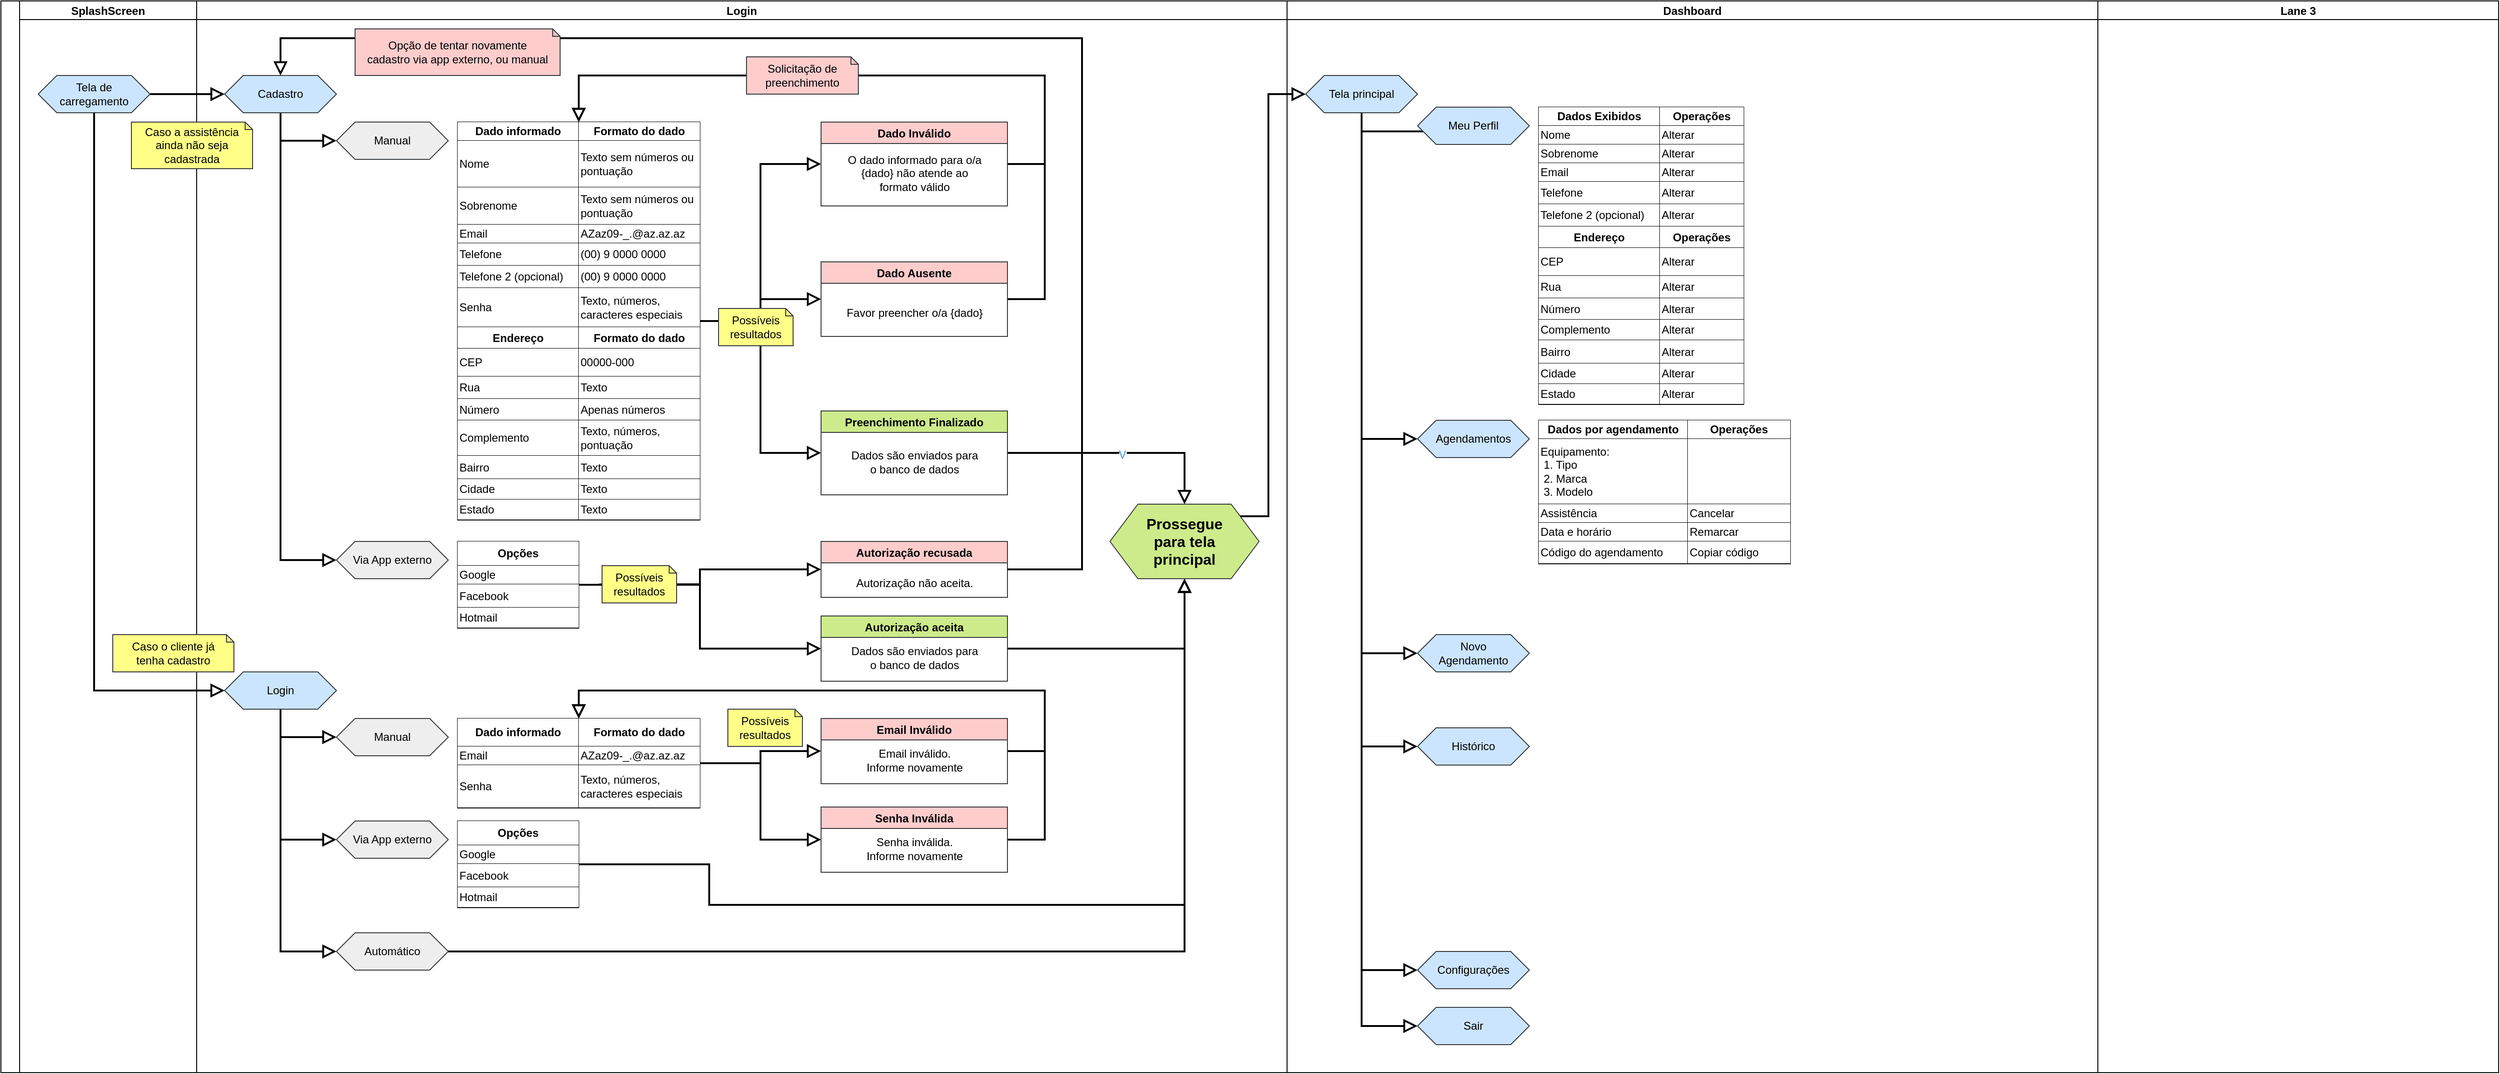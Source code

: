 <mxfile version="15.5.6" type="github">
  <diagram name="Cliente" id="0783ab3e-0a74-02c8-0abd-f7b4e66b4bec">
    <mxGraphModel dx="2356" dy="1470" grid="1" gridSize="10" guides="1" tooltips="1" connect="1" arrows="1" fold="1" page="1" pageScale="1" pageWidth="1169" pageHeight="827" math="0" shadow="0">
      <root>
        <mxCell id="0" />
        <mxCell id="1" parent="0" />
        <mxCell id="LE1P0ZQWoaHicoNtDAZf-1" value=" " style="swimlane;childLayout=stackLayout;resizeParent=1;resizeParentMax=0;startSize=20;horizontal=0;horizontalStack=1;rounded=0;sketch=0;swimlaneLine=0;strokeOpacity=100;separatorColor=none;" parent="1" vertex="1">
          <mxGeometry x="-1120" y="-20" width="2680" height="1150" as="geometry" />
        </mxCell>
        <mxCell id="LE1P0ZQWoaHicoNtDAZf-23" value="SplashScreen" style="swimlane;startSize=20;rounded=0;sketch=0;" parent="LE1P0ZQWoaHicoNtDAZf-1" vertex="1">
          <mxGeometry x="20" width="190" height="1150" as="geometry" />
        </mxCell>
        <mxCell id="xOhRouxDfGiZBzLTzBQK-120" value="&lt;div&gt;&lt;span style=&quot;&quot;&gt;Tela de &lt;br&gt;&lt;/span&gt;&lt;/div&gt;&lt;div&gt;&lt;span style=&quot;&quot;&gt;carregamento&lt;/span&gt;&lt;/div&gt;" style="shape=hexagon;perimeter=hexagonPerimeter2;whiteSpace=wrap;html=1;fixedSize=1;rounded=0;labelBackgroundColor=none;labelBorderColor=none;sketch=0;align=center;fillColor=#cce5ff;strokeColor=#36393d;" parent="LE1P0ZQWoaHicoNtDAZf-23" vertex="1">
          <mxGeometry x="20" y="80" width="120" height="40" as="geometry" />
        </mxCell>
        <mxCell id="LE1P0ZQWoaHicoNtDAZf-2" value="Login" style="swimlane;startSize=20;rounded=0;sketch=0;" parent="LE1P0ZQWoaHicoNtDAZf-1" vertex="1">
          <mxGeometry x="210" width="1170" height="1150" as="geometry" />
        </mxCell>
        <mxCell id="xOhRouxDfGiZBzLTzBQK-249" style="edgeStyle=orthogonalEdgeStyle;rounded=0;sketch=0;orthogonalLoop=1;jettySize=auto;html=1;entryX=0;entryY=0.5;entryDx=0;entryDy=0;fontColor=#5AA9E6;strokeColor=#000000;fillColor=#FFE45E;endArrow=block;endFill=0;endSize=10;startSize=10;strokeWidth=2;" parent="LE1P0ZQWoaHicoNtDAZf-2" source="LE1P0ZQWoaHicoNtDAZf-86" target="xOhRouxDfGiZBzLTzBQK-152" edge="1">
          <mxGeometry relative="1" as="geometry" />
        </mxCell>
        <mxCell id="xOhRouxDfGiZBzLTzBQK-251" style="edgeStyle=orthogonalEdgeStyle;rounded=0;sketch=0;orthogonalLoop=1;jettySize=auto;html=1;fontColor=#5AA9E6;endArrow=block;endFill=0;startSize=10;endSize=10;strokeColor=#000000;strokeWidth=2;fillColor=#FFE45E;" parent="LE1P0ZQWoaHicoNtDAZf-2" source="LE1P0ZQWoaHicoNtDAZf-86" target="xOhRouxDfGiZBzLTzBQK-245" edge="1">
          <mxGeometry relative="1" as="geometry" />
        </mxCell>
        <mxCell id="xOhRouxDfGiZBzLTzBQK-252" style="edgeStyle=orthogonalEdgeStyle;rounded=0;sketch=0;orthogonalLoop=1;jettySize=auto;html=1;fontColor=#5AA9E6;endArrow=block;endFill=0;startSize=10;endSize=10;strokeColor=#000000;strokeWidth=2;fillColor=#FFE45E;" parent="LE1P0ZQWoaHicoNtDAZf-2" source="LE1P0ZQWoaHicoNtDAZf-86" target="xOhRouxDfGiZBzLTzBQK-247" edge="1">
          <mxGeometry relative="1" as="geometry" />
        </mxCell>
        <mxCell id="LE1P0ZQWoaHicoNtDAZf-86" value="" style="shape=table;html=1;whiteSpace=wrap;startSize=0;container=1;collapsible=0;childLayout=tableLayout;columnLines=1;rowLines=1;rounded=0;sketch=0;align=left;labelBorderColor=#000000;fixedRows=0;autosize=1;resizeHeight=1;resizeWidth=1;" parent="LE1P0ZQWoaHicoNtDAZf-2" vertex="1">
          <mxGeometry x="280" y="130" width="260" height="427" as="geometry" />
        </mxCell>
        <mxCell id="LE1P0ZQWoaHicoNtDAZf-87" value="" style="shape=partialRectangle;html=1;whiteSpace=wrap;collapsible=0;dropTarget=0;pointerEvents=0;top=0;left=0;bottom=0;right=0;points=[[0,0.5],[1,0.5]];portConstraint=eastwest;rounded=0;sketch=0;align=left;" parent="LE1P0ZQWoaHicoNtDAZf-86" vertex="1">
          <mxGeometry width="260" height="20" as="geometry" />
        </mxCell>
        <mxCell id="LE1P0ZQWoaHicoNtDAZf-88" value="Dado informado" style="shape=partialRectangle;html=1;whiteSpace=wrap;connectable=0;top=0;left=0;bottom=1;right=1;overflow=hidden;pointerEvents=1;rounded=0;sketch=0;align=center;fontStyle=1" parent="LE1P0ZQWoaHicoNtDAZf-87" vertex="1">
          <mxGeometry width="130" height="20" as="geometry">
            <mxRectangle width="130" height="20" as="alternateBounds" />
          </mxGeometry>
        </mxCell>
        <mxCell id="LE1P0ZQWoaHicoNtDAZf-89" value="Formato do dado&lt;span style=&quot;white-space: pre&quot;&gt;&lt;/span&gt;" style="shape=partialRectangle;html=1;whiteSpace=wrap;connectable=0;top=0;left=0;bottom=1;right=0;overflow=hidden;pointerEvents=1;rounded=0;sketch=0;align=center;fontStyle=1" parent="LE1P0ZQWoaHicoNtDAZf-87" vertex="1">
          <mxGeometry x="130" width="130" height="20" as="geometry">
            <mxRectangle width="130" height="20" as="alternateBounds" />
          </mxGeometry>
        </mxCell>
        <mxCell id="LE1P0ZQWoaHicoNtDAZf-91" value="" style="shape=partialRectangle;html=1;whiteSpace=wrap;collapsible=0;dropTarget=0;pointerEvents=0;top=0;left=0;bottom=0;right=0;points=[[0,0.5],[1,0.5]];portConstraint=eastwest;rounded=0;sketch=0;align=left;" parent="LE1P0ZQWoaHicoNtDAZf-86" vertex="1">
          <mxGeometry y="20" width="260" height="50" as="geometry" />
        </mxCell>
        <mxCell id="LE1P0ZQWoaHicoNtDAZf-92" value="Nome" style="shape=partialRectangle;html=1;whiteSpace=wrap;connectable=0;top=0;left=0;bottom=1;right=1;overflow=hidden;pointerEvents=1;rounded=0;labelBackgroundColor=none;sketch=0;align=left;" parent="LE1P0ZQWoaHicoNtDAZf-91" vertex="1">
          <mxGeometry width="130" height="50" as="geometry">
            <mxRectangle width="130" height="50" as="alternateBounds" />
          </mxGeometry>
        </mxCell>
        <mxCell id="LE1P0ZQWoaHicoNtDAZf-93" value="Texto sem números ou pontuação" style="shape=partialRectangle;html=1;whiteSpace=wrap;connectable=0;top=0;left=0;bottom=1;right=0;overflow=hidden;pointerEvents=1;rounded=0;labelBackgroundColor=none;sketch=0;align=left;" parent="LE1P0ZQWoaHicoNtDAZf-91" vertex="1">
          <mxGeometry x="130" width="130" height="50" as="geometry">
            <mxRectangle width="130" height="50" as="alternateBounds" />
          </mxGeometry>
        </mxCell>
        <mxCell id="LE1P0ZQWoaHicoNtDAZf-95" value="" style="shape=partialRectangle;html=1;whiteSpace=wrap;collapsible=0;dropTarget=0;pointerEvents=0;top=0;left=0;bottom=0;right=0;points=[[0,0.5],[1,0.5]];portConstraint=eastwest;rounded=0;sketch=0;align=left;" parent="LE1P0ZQWoaHicoNtDAZf-86" vertex="1">
          <mxGeometry y="70" width="260" height="40" as="geometry" />
        </mxCell>
        <mxCell id="LE1P0ZQWoaHicoNtDAZf-96" value="Sobrenome" style="shape=partialRectangle;html=1;whiteSpace=wrap;connectable=0;top=0;left=0;bottom=1;right=1;overflow=hidden;pointerEvents=1;rounded=0;labelBackgroundColor=none;sketch=0;align=left;" parent="LE1P0ZQWoaHicoNtDAZf-95" vertex="1">
          <mxGeometry width="130" height="40" as="geometry">
            <mxRectangle width="130" height="40" as="alternateBounds" />
          </mxGeometry>
        </mxCell>
        <mxCell id="LE1P0ZQWoaHicoNtDAZf-97" value="Texto sem números ou pontuação" style="shape=partialRectangle;html=1;whiteSpace=wrap;connectable=0;top=0;left=0;bottom=1;right=0;overflow=visible;pointerEvents=1;rounded=0;labelBackgroundColor=none;sketch=0;align=left;resizeHeight=1;" parent="LE1P0ZQWoaHicoNtDAZf-95" vertex="1">
          <mxGeometry x="130" width="130" height="40" as="geometry">
            <mxRectangle width="130" height="40" as="alternateBounds" />
          </mxGeometry>
        </mxCell>
        <mxCell id="LE1P0ZQWoaHicoNtDAZf-105" style="shape=partialRectangle;html=1;whiteSpace=wrap;collapsible=0;dropTarget=0;pointerEvents=0;top=0;left=0;bottom=0;right=0;points=[[0,0.5],[1,0.5]];portConstraint=eastwest;rounded=0;sketch=0;align=left;" parent="LE1P0ZQWoaHicoNtDAZf-86" vertex="1">
          <mxGeometry y="110" width="260" height="20" as="geometry" />
        </mxCell>
        <mxCell id="LE1P0ZQWoaHicoNtDAZf-106" value="Email" style="shape=partialRectangle;html=1;whiteSpace=wrap;connectable=0;top=0;left=0;bottom=1;right=1;overflow=hidden;pointerEvents=1;rounded=0;labelBackgroundColor=none;sketch=0;align=left;" parent="LE1P0ZQWoaHicoNtDAZf-105" vertex="1">
          <mxGeometry width="130" height="20" as="geometry">
            <mxRectangle width="130" height="20" as="alternateBounds" />
          </mxGeometry>
        </mxCell>
        <mxCell id="LE1P0ZQWoaHicoNtDAZf-107" value="AZaz09-_.@az.az.az" style="shape=partialRectangle;html=1;whiteSpace=wrap;connectable=0;top=0;left=0;bottom=1;right=0;overflow=hidden;pointerEvents=1;rounded=0;labelBackgroundColor=none;sketch=0;align=left;" parent="LE1P0ZQWoaHicoNtDAZf-105" vertex="1">
          <mxGeometry x="130" width="130" height="20" as="geometry">
            <mxRectangle width="130" height="20" as="alternateBounds" />
          </mxGeometry>
        </mxCell>
        <mxCell id="LE1P0ZQWoaHicoNtDAZf-102" style="shape=partialRectangle;html=1;whiteSpace=wrap;collapsible=0;dropTarget=0;pointerEvents=0;top=0;left=0;bottom=0;right=0;points=[[0,0.5],[1,0.5]];portConstraint=eastwest;rounded=0;sketch=0;align=left;" parent="LE1P0ZQWoaHicoNtDAZf-86" vertex="1">
          <mxGeometry y="130" width="260" height="24" as="geometry" />
        </mxCell>
        <mxCell id="LE1P0ZQWoaHicoNtDAZf-103" value="Telefone" style="shape=partialRectangle;html=1;whiteSpace=wrap;connectable=0;top=0;left=0;bottom=1;right=1;overflow=hidden;pointerEvents=1;rounded=0;labelBackgroundColor=none;sketch=0;align=left;" parent="LE1P0ZQWoaHicoNtDAZf-102" vertex="1">
          <mxGeometry width="130" height="24" as="geometry">
            <mxRectangle width="130" height="24" as="alternateBounds" />
          </mxGeometry>
        </mxCell>
        <mxCell id="LE1P0ZQWoaHicoNtDAZf-104" value="(00) 9 0000 0000" style="shape=partialRectangle;html=1;whiteSpace=wrap;connectable=0;top=0;left=0;bottom=1;right=0;overflow=hidden;pointerEvents=1;rounded=0;labelBackgroundColor=none;sketch=0;align=left;" parent="LE1P0ZQWoaHicoNtDAZf-102" vertex="1">
          <mxGeometry x="130" width="130" height="24" as="geometry">
            <mxRectangle width="130" height="24" as="alternateBounds" />
          </mxGeometry>
        </mxCell>
        <mxCell id="xOhRouxDfGiZBzLTzBQK-4" style="shape=partialRectangle;html=1;whiteSpace=wrap;collapsible=0;dropTarget=0;pointerEvents=0;top=0;left=0;bottom=0;right=0;points=[[0,0.5],[1,0.5]];portConstraint=eastwest;rounded=0;sketch=0;align=left;" parent="LE1P0ZQWoaHicoNtDAZf-86" vertex="1">
          <mxGeometry y="154" width="260" height="24" as="geometry" />
        </mxCell>
        <mxCell id="xOhRouxDfGiZBzLTzBQK-5" value="Telefone 2 (opcional)" style="shape=partialRectangle;html=1;whiteSpace=wrap;connectable=0;top=0;left=0;bottom=1;right=1;overflow=hidden;pointerEvents=1;rounded=0;labelBackgroundColor=none;sketch=0;align=left;" parent="xOhRouxDfGiZBzLTzBQK-4" vertex="1">
          <mxGeometry width="130" height="24" as="geometry">
            <mxRectangle width="130" height="24" as="alternateBounds" />
          </mxGeometry>
        </mxCell>
        <mxCell id="xOhRouxDfGiZBzLTzBQK-6" value="(00) 9 0000 0000" style="shape=partialRectangle;html=1;whiteSpace=wrap;connectable=0;top=0;left=0;bottom=1;right=0;overflow=hidden;pointerEvents=1;rounded=0;labelBackgroundColor=none;sketch=0;align=left;" parent="xOhRouxDfGiZBzLTzBQK-4" vertex="1">
          <mxGeometry x="130" width="130" height="24" as="geometry">
            <mxRectangle width="130" height="24" as="alternateBounds" />
          </mxGeometry>
        </mxCell>
        <mxCell id="xOhRouxDfGiZBzLTzBQK-107" style="shape=partialRectangle;html=1;whiteSpace=wrap;collapsible=0;dropTarget=0;pointerEvents=0;top=0;left=0;bottom=0;right=0;points=[[0,0.5],[1,0.5]];portConstraint=eastwest;rounded=0;sketch=0;align=left;" parent="LE1P0ZQWoaHicoNtDAZf-86" vertex="1">
          <mxGeometry y="178" width="260" height="42" as="geometry" />
        </mxCell>
        <mxCell id="xOhRouxDfGiZBzLTzBQK-108" value="Senha" style="shape=partialRectangle;html=1;whiteSpace=wrap;connectable=0;top=0;left=0;bottom=1;right=1;overflow=hidden;pointerEvents=1;rounded=0;labelBackgroundColor=none;sketch=0;align=left;" parent="xOhRouxDfGiZBzLTzBQK-107" vertex="1">
          <mxGeometry width="130" height="42" as="geometry">
            <mxRectangle width="130" height="42" as="alternateBounds" />
          </mxGeometry>
        </mxCell>
        <mxCell id="xOhRouxDfGiZBzLTzBQK-109" value="Texto, números, caracteres especiais" style="shape=partialRectangle;html=1;whiteSpace=wrap;connectable=0;top=0;left=0;bottom=1;right=0;overflow=hidden;pointerEvents=1;rounded=0;labelBackgroundColor=none;sketch=0;align=left;" parent="xOhRouxDfGiZBzLTzBQK-107" vertex="1">
          <mxGeometry x="130" width="130" height="42" as="geometry">
            <mxRectangle width="130" height="42" as="alternateBounds" />
          </mxGeometry>
        </mxCell>
        <mxCell id="LE1P0ZQWoaHicoNtDAZf-99" style="shape=partialRectangle;html=1;whiteSpace=wrap;collapsible=0;dropTarget=0;pointerEvents=0;top=0;left=0;bottom=0;right=0;points=[[0,0.5],[1,0.5]];portConstraint=eastwest;rounded=0;sketch=0;align=left;" parent="LE1P0ZQWoaHicoNtDAZf-86" vertex="1">
          <mxGeometry y="220" width="260" height="23" as="geometry" />
        </mxCell>
        <mxCell id="LE1P0ZQWoaHicoNtDAZf-100" value="Endereço" style="shape=partialRectangle;html=1;whiteSpace=wrap;connectable=0;top=0;left=0;bottom=1;right=1;overflow=hidden;pointerEvents=1;rounded=0;labelBackgroundColor=none;sketch=0;align=center;labelBorderColor=none;fontStyle=1;" parent="LE1P0ZQWoaHicoNtDAZf-99" vertex="1">
          <mxGeometry width="130" height="23" as="geometry">
            <mxRectangle width="130" height="23" as="alternateBounds" />
          </mxGeometry>
        </mxCell>
        <mxCell id="LE1P0ZQWoaHicoNtDAZf-101" value="&lt;div align=&quot;center&quot;&gt;&lt;b&gt;Formato do dado&lt;/b&gt;&lt;br&gt;&lt;/div&gt;" style="shape=partialRectangle;html=1;whiteSpace=wrap;connectable=0;top=0;left=0;bottom=1;right=0;overflow=hidden;pointerEvents=1;rounded=0;labelBackgroundColor=none;sketch=0;align=center;" parent="LE1P0ZQWoaHicoNtDAZf-99" vertex="1">
          <mxGeometry x="130" width="130" height="23" as="geometry">
            <mxRectangle width="130" height="23" as="alternateBounds" />
          </mxGeometry>
        </mxCell>
        <mxCell id="LE1P0ZQWoaHicoNtDAZf-145" style="shape=partialRectangle;html=1;whiteSpace=wrap;collapsible=0;dropTarget=0;pointerEvents=0;top=0;left=0;bottom=0;right=0;points=[[0,0.5],[1,0.5]];portConstraint=eastwest;rounded=0;sketch=0;align=left;" parent="LE1P0ZQWoaHicoNtDAZf-86" vertex="1">
          <mxGeometry y="243" width="260" height="30" as="geometry" />
        </mxCell>
        <mxCell id="LE1P0ZQWoaHicoNtDAZf-146" value="CEP" style="shape=partialRectangle;html=1;whiteSpace=wrap;connectable=0;top=0;left=0;bottom=1;right=1;overflow=hidden;pointerEvents=1;rounded=0;labelBackgroundColor=none;sketch=0;align=left;labelBorderColor=none;fontStyle=0;" parent="LE1P0ZQWoaHicoNtDAZf-145" vertex="1">
          <mxGeometry width="130" height="30" as="geometry">
            <mxRectangle width="130" height="30" as="alternateBounds" />
          </mxGeometry>
        </mxCell>
        <mxCell id="LE1P0ZQWoaHicoNtDAZf-147" value="00000-000" style="shape=partialRectangle;html=1;whiteSpace=wrap;connectable=0;top=0;left=0;bottom=1;right=0;overflow=hidden;pointerEvents=1;rounded=0;labelBackgroundColor=none;sketch=0;align=left;" parent="LE1P0ZQWoaHicoNtDAZf-145" vertex="1">
          <mxGeometry x="130" width="130" height="30" as="geometry">
            <mxRectangle width="130" height="30" as="alternateBounds" />
          </mxGeometry>
        </mxCell>
        <mxCell id="LE1P0ZQWoaHicoNtDAZf-142" style="shape=partialRectangle;html=1;whiteSpace=wrap;collapsible=0;dropTarget=0;pointerEvents=0;top=0;left=0;bottom=0;right=0;points=[[0,0.5],[1,0.5]];portConstraint=eastwest;rounded=0;sketch=0;align=left;" parent="LE1P0ZQWoaHicoNtDAZf-86" vertex="1">
          <mxGeometry y="273" width="260" height="24" as="geometry" />
        </mxCell>
        <mxCell id="LE1P0ZQWoaHicoNtDAZf-143" value="Rua" style="shape=partialRectangle;html=1;whiteSpace=wrap;connectable=0;top=0;left=0;bottom=1;right=1;overflow=hidden;pointerEvents=1;rounded=0;labelBackgroundColor=none;sketch=0;align=left;labelBorderColor=none;fontStyle=0;" parent="LE1P0ZQWoaHicoNtDAZf-142" vertex="1">
          <mxGeometry width="130" height="24" as="geometry">
            <mxRectangle width="130" height="24" as="alternateBounds" />
          </mxGeometry>
        </mxCell>
        <mxCell id="LE1P0ZQWoaHicoNtDAZf-144" value="Texto" style="shape=partialRectangle;html=1;whiteSpace=wrap;connectable=0;top=0;left=0;bottom=1;right=0;overflow=hidden;pointerEvents=1;rounded=0;labelBackgroundColor=none;sketch=0;align=left;" parent="LE1P0ZQWoaHicoNtDAZf-142" vertex="1">
          <mxGeometry x="130" width="130" height="24" as="geometry">
            <mxRectangle width="130" height="24" as="alternateBounds" />
          </mxGeometry>
        </mxCell>
        <mxCell id="LE1P0ZQWoaHicoNtDAZf-139" style="shape=partialRectangle;html=1;whiteSpace=wrap;collapsible=0;dropTarget=0;pointerEvents=0;top=0;left=0;bottom=0;right=0;points=[[0,0.5],[1,0.5]];portConstraint=eastwest;rounded=0;sketch=0;align=left;" parent="LE1P0ZQWoaHicoNtDAZf-86" vertex="1">
          <mxGeometry y="297" width="260" height="23" as="geometry" />
        </mxCell>
        <mxCell id="LE1P0ZQWoaHicoNtDAZf-140" value="Número&lt;span style=&quot;white-space: pre&quot;&gt;&lt;/span&gt;&lt;span style=&quot;white-space: pre&quot;&gt;&lt;/span&gt;&lt;span style=&quot;white-space: pre&quot;&gt;&lt;/span&gt;" style="shape=partialRectangle;html=1;whiteSpace=wrap;connectable=0;top=0;left=0;bottom=1;right=1;overflow=hidden;pointerEvents=1;rounded=0;labelBackgroundColor=none;sketch=0;align=left;labelBorderColor=none;fontStyle=0;" parent="LE1P0ZQWoaHicoNtDAZf-139" vertex="1">
          <mxGeometry width="130" height="23" as="geometry">
            <mxRectangle width="130" height="23" as="alternateBounds" />
          </mxGeometry>
        </mxCell>
        <mxCell id="LE1P0ZQWoaHicoNtDAZf-141" value="Apenas números" style="shape=partialRectangle;html=1;whiteSpace=wrap;connectable=0;top=0;left=0;bottom=1;right=0;overflow=hidden;pointerEvents=1;rounded=0;labelBackgroundColor=none;sketch=0;align=left;" parent="LE1P0ZQWoaHicoNtDAZf-139" vertex="1">
          <mxGeometry x="130" width="130" height="23" as="geometry">
            <mxRectangle width="130" height="23" as="alternateBounds" />
          </mxGeometry>
        </mxCell>
        <mxCell id="LE1P0ZQWoaHicoNtDAZf-136" style="shape=partialRectangle;html=1;whiteSpace=wrap;collapsible=0;dropTarget=0;pointerEvents=0;top=0;left=0;bottom=0;right=0;points=[[0,0.5],[1,0.5]];portConstraint=eastwest;rounded=0;sketch=0;align=left;" parent="LE1P0ZQWoaHicoNtDAZf-86" vertex="1">
          <mxGeometry y="320" width="260" height="38" as="geometry" />
        </mxCell>
        <mxCell id="LE1P0ZQWoaHicoNtDAZf-137" value="Complemento" style="shape=partialRectangle;html=1;whiteSpace=wrap;connectable=0;top=0;left=0;bottom=1;right=1;overflow=hidden;pointerEvents=1;rounded=0;labelBackgroundColor=none;sketch=0;align=left;labelBorderColor=none;fontStyle=0;" parent="LE1P0ZQWoaHicoNtDAZf-136" vertex="1">
          <mxGeometry width="130" height="38" as="geometry">
            <mxRectangle width="130" height="38" as="alternateBounds" />
          </mxGeometry>
        </mxCell>
        <mxCell id="LE1P0ZQWoaHicoNtDAZf-138" value="Texto, números, pontuação" style="shape=partialRectangle;html=1;whiteSpace=wrap;connectable=0;top=0;left=0;bottom=1;right=0;overflow=hidden;pointerEvents=1;rounded=0;labelBackgroundColor=none;sketch=0;align=left;" parent="LE1P0ZQWoaHicoNtDAZf-136" vertex="1">
          <mxGeometry x="130" width="130" height="38" as="geometry">
            <mxRectangle width="130" height="38" as="alternateBounds" />
          </mxGeometry>
        </mxCell>
        <mxCell id="LE1P0ZQWoaHicoNtDAZf-148" style="shape=partialRectangle;html=1;whiteSpace=wrap;collapsible=0;dropTarget=0;pointerEvents=0;top=0;left=0;bottom=0;right=0;points=[[0,0.5],[1,0.5]];portConstraint=eastwest;rounded=0;sketch=0;align=left;" parent="LE1P0ZQWoaHicoNtDAZf-86" vertex="1">
          <mxGeometry y="358" width="260" height="25" as="geometry" />
        </mxCell>
        <mxCell id="LE1P0ZQWoaHicoNtDAZf-149" value="Bairro&lt;span style=&quot;white-space: pre&quot;&gt;&lt;/span&gt;&lt;span style=&quot;white-space: pre&quot;&gt;&lt;/span&gt;" style="shape=partialRectangle;html=1;whiteSpace=wrap;connectable=0;top=0;left=0;bottom=1;right=1;overflow=hidden;pointerEvents=1;rounded=0;labelBackgroundColor=none;sketch=0;align=left;labelBorderColor=none;fontStyle=0;" parent="LE1P0ZQWoaHicoNtDAZf-148" vertex="1">
          <mxGeometry width="130" height="25" as="geometry">
            <mxRectangle width="130" height="25" as="alternateBounds" />
          </mxGeometry>
        </mxCell>
        <mxCell id="LE1P0ZQWoaHicoNtDAZf-150" value="Texto" style="shape=partialRectangle;html=1;whiteSpace=wrap;connectable=0;top=0;left=0;bottom=1;right=0;overflow=hidden;pointerEvents=1;rounded=0;labelBackgroundColor=none;sketch=0;align=left;" parent="LE1P0ZQWoaHicoNtDAZf-148" vertex="1">
          <mxGeometry x="130" width="130" height="25" as="geometry">
            <mxRectangle width="130" height="25" as="alternateBounds" />
          </mxGeometry>
        </mxCell>
        <mxCell id="xOhRouxDfGiZBzLTzBQK-1" style="shape=partialRectangle;html=1;whiteSpace=wrap;collapsible=0;dropTarget=0;pointerEvents=0;top=0;left=0;bottom=0;right=0;points=[[0,0.5],[1,0.5]];portConstraint=eastwest;rounded=0;sketch=0;align=left;" parent="LE1P0ZQWoaHicoNtDAZf-86" vertex="1">
          <mxGeometry y="383" width="260" height="22" as="geometry" />
        </mxCell>
        <mxCell id="xOhRouxDfGiZBzLTzBQK-2" value="Cidade" style="shape=partialRectangle;html=1;whiteSpace=wrap;connectable=0;top=0;left=0;bottom=1;right=1;overflow=hidden;pointerEvents=1;rounded=0;labelBackgroundColor=none;sketch=0;align=left;labelBorderColor=none;fontStyle=0;" parent="xOhRouxDfGiZBzLTzBQK-1" vertex="1">
          <mxGeometry width="130" height="22" as="geometry">
            <mxRectangle width="130" height="22" as="alternateBounds" />
          </mxGeometry>
        </mxCell>
        <mxCell id="xOhRouxDfGiZBzLTzBQK-3" value="Texto" style="shape=partialRectangle;html=1;whiteSpace=wrap;connectable=0;top=0;left=0;bottom=1;right=0;overflow=hidden;pointerEvents=1;rounded=0;labelBackgroundColor=none;sketch=0;align=left;" parent="xOhRouxDfGiZBzLTzBQK-1" vertex="1">
          <mxGeometry x="130" width="130" height="22" as="geometry">
            <mxRectangle width="130" height="22" as="alternateBounds" />
          </mxGeometry>
        </mxCell>
        <mxCell id="xOhRouxDfGiZBzLTzBQK-8" style="shape=partialRectangle;html=1;whiteSpace=wrap;collapsible=0;dropTarget=0;pointerEvents=0;top=0;left=0;bottom=0;right=0;points=[[0,0.5],[1,0.5]];portConstraint=eastwest;rounded=0;sketch=0;align=left;" parent="LE1P0ZQWoaHicoNtDAZf-86" vertex="1">
          <mxGeometry y="405" width="260" height="22" as="geometry" />
        </mxCell>
        <mxCell id="xOhRouxDfGiZBzLTzBQK-9" value="Estado" style="shape=partialRectangle;html=1;whiteSpace=wrap;connectable=0;top=0;left=0;bottom=1;right=1;overflow=hidden;pointerEvents=1;rounded=0;labelBackgroundColor=none;sketch=0;align=left;labelBorderColor=none;fontStyle=0;" parent="xOhRouxDfGiZBzLTzBQK-8" vertex="1">
          <mxGeometry width="130" height="22" as="geometry">
            <mxRectangle width="130" height="22" as="alternateBounds" />
          </mxGeometry>
        </mxCell>
        <mxCell id="xOhRouxDfGiZBzLTzBQK-10" value="Texto" style="shape=partialRectangle;html=1;whiteSpace=wrap;connectable=0;top=0;left=0;bottom=1;right=0;overflow=hidden;pointerEvents=1;rounded=0;labelBackgroundColor=none;sketch=0;align=left;" parent="xOhRouxDfGiZBzLTzBQK-8" vertex="1">
          <mxGeometry x="130" width="130" height="22" as="geometry">
            <mxRectangle width="130" height="22" as="alternateBounds" />
          </mxGeometry>
        </mxCell>
        <mxCell id="xOhRouxDfGiZBzLTzBQK-262" style="edgeStyle=orthogonalEdgeStyle;rounded=0;sketch=0;orthogonalLoop=1;jettySize=auto;html=1;fontColor=#5AA9E6;endArrow=block;endFill=0;startSize=10;endSize=10;strokeColor=#000000;strokeWidth=2;fillColor=#FFE45E;" parent="LE1P0ZQWoaHicoNtDAZf-2" source="xOhRouxDfGiZBzLTzBQK-13" target="xOhRouxDfGiZBzLTzBQK-258" edge="1">
          <mxGeometry relative="1" as="geometry" />
        </mxCell>
        <mxCell id="xOhRouxDfGiZBzLTzBQK-263" style="edgeStyle=orthogonalEdgeStyle;rounded=0;sketch=0;orthogonalLoop=1;jettySize=auto;html=1;fontColor=#5AA9E6;endArrow=block;endFill=0;startSize=10;endSize=10;strokeColor=#000000;strokeWidth=2;fillColor=#FFE45E;startArrow=none;entryX=0;entryY=0.5;entryDx=0;entryDy=0;" parent="LE1P0ZQWoaHicoNtDAZf-2" source="xOhRouxDfGiZBzLTzBQK-264" target="xOhRouxDfGiZBzLTzBQK-256" edge="1">
          <mxGeometry relative="1" as="geometry">
            <Array as="points">
              <mxPoint x="540" y="626" />
              <mxPoint x="540" y="695" />
            </Array>
          </mxGeometry>
        </mxCell>
        <mxCell id="xOhRouxDfGiZBzLTzBQK-13" value="" style="shape=table;html=1;whiteSpace=wrap;startSize=0;container=1;collapsible=0;childLayout=tableLayout;columnLines=1;rowLines=1;rounded=0;sketch=0;align=left;labelBorderColor=#000000;fixedRows=0;autosize=1;resizeHeight=1;resizeWidth=1;" parent="LE1P0ZQWoaHicoNtDAZf-2" vertex="1">
          <mxGeometry x="280" y="580" width="130" height="93" as="geometry" />
        </mxCell>
        <mxCell id="xOhRouxDfGiZBzLTzBQK-14" value="" style="shape=partialRectangle;html=1;whiteSpace=wrap;collapsible=0;dropTarget=0;pointerEvents=0;top=0;left=0;bottom=0;right=0;points=[[0,0.5],[1,0.5]];portConstraint=eastwest;rounded=0;sketch=0;align=left;" parent="xOhRouxDfGiZBzLTzBQK-13" vertex="1">
          <mxGeometry width="130" height="26" as="geometry" />
        </mxCell>
        <mxCell id="xOhRouxDfGiZBzLTzBQK-15" value="Opções" style="shape=partialRectangle;html=1;whiteSpace=wrap;connectable=0;top=0;left=0;bottom=1;right=0;overflow=hidden;pointerEvents=1;rounded=0;sketch=0;align=center;fontStyle=1" parent="xOhRouxDfGiZBzLTzBQK-14" vertex="1">
          <mxGeometry width="130" height="26" as="geometry">
            <mxRectangle width="130" height="26" as="alternateBounds" />
          </mxGeometry>
        </mxCell>
        <mxCell id="xOhRouxDfGiZBzLTzBQK-17" value="" style="shape=partialRectangle;html=1;whiteSpace=wrap;collapsible=0;dropTarget=0;pointerEvents=0;top=0;left=0;bottom=0;right=0;points=[[0,0.5],[1,0.5]];portConstraint=eastwest;rounded=0;sketch=0;align=left;" parent="xOhRouxDfGiZBzLTzBQK-13" vertex="1">
          <mxGeometry y="26" width="130" height="20" as="geometry" />
        </mxCell>
        <mxCell id="xOhRouxDfGiZBzLTzBQK-18" value="Google" style="shape=partialRectangle;html=1;whiteSpace=wrap;connectable=0;top=0;left=0;bottom=1;right=0;overflow=hidden;pointerEvents=1;rounded=0;labelBackgroundColor=none;sketch=0;align=left;" parent="xOhRouxDfGiZBzLTzBQK-17" vertex="1">
          <mxGeometry width="130" height="20" as="geometry">
            <mxRectangle width="130" height="20" as="alternateBounds" />
          </mxGeometry>
        </mxCell>
        <mxCell id="xOhRouxDfGiZBzLTzBQK-20" value="" style="shape=partialRectangle;html=1;whiteSpace=wrap;collapsible=0;dropTarget=0;pointerEvents=0;top=0;left=0;bottom=0;right=0;points=[[0,0.5],[1,0.5]];portConstraint=eastwest;rounded=0;sketch=0;align=left;" parent="xOhRouxDfGiZBzLTzBQK-13" vertex="1">
          <mxGeometry y="46" width="130" height="25" as="geometry" />
        </mxCell>
        <mxCell id="xOhRouxDfGiZBzLTzBQK-21" value="Facebook" style="shape=partialRectangle;html=1;whiteSpace=wrap;connectable=0;top=0;left=0;bottom=1;right=0;overflow=hidden;pointerEvents=1;rounded=0;labelBackgroundColor=none;sketch=0;align=left;" parent="xOhRouxDfGiZBzLTzBQK-20" vertex="1">
          <mxGeometry width="130" height="25" as="geometry">
            <mxRectangle width="130" height="25" as="alternateBounds" />
          </mxGeometry>
        </mxCell>
        <mxCell id="xOhRouxDfGiZBzLTzBQK-23" style="shape=partialRectangle;html=1;whiteSpace=wrap;collapsible=0;dropTarget=0;pointerEvents=0;top=0;left=0;bottom=0;right=0;points=[[0,0.5],[1,0.5]];portConstraint=eastwest;rounded=0;sketch=0;align=left;" parent="xOhRouxDfGiZBzLTzBQK-13" vertex="1">
          <mxGeometry y="71" width="130" height="22" as="geometry" />
        </mxCell>
        <mxCell id="xOhRouxDfGiZBzLTzBQK-24" value="Hotmail" style="shape=partialRectangle;html=1;whiteSpace=wrap;connectable=0;top=0;left=0;bottom=1;right=0;overflow=hidden;pointerEvents=1;rounded=0;labelBackgroundColor=none;sketch=0;align=left;" parent="xOhRouxDfGiZBzLTzBQK-23" vertex="1">
          <mxGeometry width="130" height="22" as="geometry">
            <mxRectangle width="130" height="22" as="alternateBounds" />
          </mxGeometry>
        </mxCell>
        <mxCell id="xOhRouxDfGiZBzLTzBQK-139" style="edgeStyle=orthogonalEdgeStyle;rounded=0;sketch=0;orthogonalLoop=1;jettySize=auto;html=1;entryX=0;entryY=0.5;entryDx=0;entryDy=0;fontColor=#5AA9E6;endArrow=block;endFill=0;startSize=10;strokeWidth=2;endSize=10;" parent="LE1P0ZQWoaHicoNtDAZf-2" source="xOhRouxDfGiZBzLTzBQK-59" target="xOhRouxDfGiZBzLTzBQK-137" edge="1">
          <mxGeometry relative="1" as="geometry" />
        </mxCell>
        <mxCell id="xOhRouxDfGiZBzLTzBQK-142" style="edgeStyle=orthogonalEdgeStyle;rounded=0;sketch=0;orthogonalLoop=1;jettySize=auto;html=1;entryX=0;entryY=0.5;entryDx=0;entryDy=0;fontColor=#5AA9E6;endArrow=block;endFill=0;startSize=10;strokeWidth=2;endSize=10;" parent="LE1P0ZQWoaHicoNtDAZf-2" source="xOhRouxDfGiZBzLTzBQK-59" target="xOhRouxDfGiZBzLTzBQK-140" edge="1">
          <mxGeometry relative="1" as="geometry" />
        </mxCell>
        <mxCell id="xOhRouxDfGiZBzLTzBQK-59" value="&lt;span style=&quot;background-color: transparent&quot;&gt;Cadastro&lt;/span&gt;" style="shape=hexagon;perimeter=hexagonPerimeter2;whiteSpace=wrap;html=1;fixedSize=1;rounded=0;labelBackgroundColor=none;labelBorderColor=none;sketch=0;align=center;fillColor=#cce5ff;strokeColor=#36393d;" parent="LE1P0ZQWoaHicoNtDAZf-2" vertex="1">
          <mxGeometry x="30" y="80" width="120" height="40" as="geometry" />
        </mxCell>
        <mxCell id="xOhRouxDfGiZBzLTzBQK-147" style="edgeStyle=orthogonalEdgeStyle;rounded=0;sketch=0;orthogonalLoop=1;jettySize=auto;html=1;entryX=0;entryY=0.5;entryDx=0;entryDy=0;fontColor=#5AA9E6;endArrow=block;endFill=0;startSize=10;strokeWidth=2;endSize=10;" parent="LE1P0ZQWoaHicoNtDAZf-2" source="xOhRouxDfGiZBzLTzBQK-62" target="xOhRouxDfGiZBzLTzBQK-145" edge="1">
          <mxGeometry relative="1" as="geometry" />
        </mxCell>
        <mxCell id="xOhRouxDfGiZBzLTzBQK-148" style="edgeStyle=orthogonalEdgeStyle;rounded=0;sketch=0;orthogonalLoop=1;jettySize=auto;html=1;entryX=0;entryY=0.5;entryDx=0;entryDy=0;fontColor=#5AA9E6;endArrow=block;endFill=0;startSize=10;endSize=10;strokeWidth=2;" parent="LE1P0ZQWoaHicoNtDAZf-2" source="xOhRouxDfGiZBzLTzBQK-62" target="xOhRouxDfGiZBzLTzBQK-146" edge="1">
          <mxGeometry relative="1" as="geometry" />
        </mxCell>
        <mxCell id="xOhRouxDfGiZBzLTzBQK-150" style="edgeStyle=orthogonalEdgeStyle;rounded=0;sketch=0;orthogonalLoop=1;jettySize=auto;html=1;entryX=0;entryY=0.5;entryDx=0;entryDy=0;fontColor=#5AA9E6;endArrow=block;endFill=0;startSize=10;endSize=10;strokeWidth=2;" parent="LE1P0ZQWoaHicoNtDAZf-2" source="xOhRouxDfGiZBzLTzBQK-62" target="xOhRouxDfGiZBzLTzBQK-149" edge="1">
          <mxGeometry relative="1" as="geometry" />
        </mxCell>
        <mxCell id="xOhRouxDfGiZBzLTzBQK-62" value="Login" style="shape=hexagon;perimeter=hexagonPerimeter2;whiteSpace=wrap;html=1;fixedSize=1;rounded=0;labelBackgroundColor=none;labelBorderColor=none;sketch=0;align=center;fillColor=#cce5ff;strokeColor=#36393d;" parent="LE1P0ZQWoaHicoNtDAZf-2" vertex="1">
          <mxGeometry x="30" y="720" width="120" height="40" as="geometry" />
        </mxCell>
        <mxCell id="xOhRouxDfGiZBzLTzBQK-272" style="edgeStyle=orthogonalEdgeStyle;rounded=0;sketch=0;orthogonalLoop=1;jettySize=auto;html=1;fontColor=#5AA9E6;endArrow=block;endFill=0;startSize=10;endSize=10;strokeColor=#000000;strokeWidth=2;fillColor=#FFE45E;" parent="LE1P0ZQWoaHicoNtDAZf-2" source="xOhRouxDfGiZBzLTzBQK-64" target="xOhRouxDfGiZBzLTzBQK-268" edge="1">
          <mxGeometry relative="1" as="geometry" />
        </mxCell>
        <mxCell id="xOhRouxDfGiZBzLTzBQK-273" style="edgeStyle=orthogonalEdgeStyle;rounded=0;sketch=0;orthogonalLoop=1;jettySize=auto;html=1;fontColor=#5AA9E6;endArrow=block;endFill=0;startSize=10;endSize=10;strokeColor=#000000;strokeWidth=2;fillColor=#FFE45E;" parent="LE1P0ZQWoaHicoNtDAZf-2" source="xOhRouxDfGiZBzLTzBQK-64" target="xOhRouxDfGiZBzLTzBQK-270" edge="1">
          <mxGeometry relative="1" as="geometry" />
        </mxCell>
        <mxCell id="xOhRouxDfGiZBzLTzBQK-64" value="" style="shape=table;html=1;whiteSpace=wrap;startSize=0;container=1;collapsible=0;childLayout=tableLayout;columnLines=1;rowLines=1;rounded=0;sketch=0;align=left;labelBorderColor=#000000;fixedRows=0;autosize=1;resizeHeight=1;resizeWidth=1;" parent="LE1P0ZQWoaHicoNtDAZf-2" vertex="1">
          <mxGeometry x="280" y="770" width="260" height="96.0" as="geometry" />
        </mxCell>
        <mxCell id="xOhRouxDfGiZBzLTzBQK-65" value="" style="shape=partialRectangle;html=1;whiteSpace=wrap;collapsible=0;dropTarget=0;pointerEvents=0;top=0;left=0;bottom=0;right=0;points=[[0,0.5],[1,0.5]];portConstraint=eastwest;rounded=0;sketch=0;align=left;" parent="xOhRouxDfGiZBzLTzBQK-64" vertex="1">
          <mxGeometry width="260" height="30" as="geometry" />
        </mxCell>
        <mxCell id="xOhRouxDfGiZBzLTzBQK-66" value="Dado informado" style="shape=partialRectangle;html=1;whiteSpace=wrap;connectable=0;top=0;left=0;bottom=1;right=1;overflow=hidden;pointerEvents=1;rounded=0;sketch=0;align=center;fontStyle=1" parent="xOhRouxDfGiZBzLTzBQK-65" vertex="1">
          <mxGeometry width="130" height="30" as="geometry">
            <mxRectangle width="130" height="30" as="alternateBounds" />
          </mxGeometry>
        </mxCell>
        <mxCell id="xOhRouxDfGiZBzLTzBQK-67" value="Formato do dado&lt;span style=&quot;white-space: pre&quot;&gt;&lt;/span&gt;" style="shape=partialRectangle;html=1;whiteSpace=wrap;connectable=0;top=0;left=0;bottom=1;right=0;overflow=hidden;pointerEvents=1;rounded=0;sketch=0;align=center;fontStyle=1" parent="xOhRouxDfGiZBzLTzBQK-65" vertex="1">
          <mxGeometry x="130" width="130" height="30" as="geometry">
            <mxRectangle width="130" height="30" as="alternateBounds" />
          </mxGeometry>
        </mxCell>
        <mxCell id="xOhRouxDfGiZBzLTzBQK-74" style="shape=partialRectangle;html=1;whiteSpace=wrap;collapsible=0;dropTarget=0;pointerEvents=0;top=0;left=0;bottom=0;right=0;points=[[0,0.5],[1,0.5]];portConstraint=eastwest;rounded=0;sketch=0;align=left;" parent="xOhRouxDfGiZBzLTzBQK-64" vertex="1">
          <mxGeometry y="30" width="260" height="20" as="geometry" />
        </mxCell>
        <mxCell id="xOhRouxDfGiZBzLTzBQK-75" value="Email" style="shape=partialRectangle;html=1;whiteSpace=wrap;connectable=0;top=0;left=0;bottom=1;right=1;overflow=hidden;pointerEvents=1;rounded=0;labelBackgroundColor=none;sketch=0;align=left;" parent="xOhRouxDfGiZBzLTzBQK-74" vertex="1">
          <mxGeometry width="130" height="20" as="geometry">
            <mxRectangle width="130" height="20" as="alternateBounds" />
          </mxGeometry>
        </mxCell>
        <mxCell id="xOhRouxDfGiZBzLTzBQK-76" value="AZaz09-_.@az.az.az" style="shape=partialRectangle;html=1;whiteSpace=wrap;connectable=0;top=0;left=0;bottom=1;right=0;overflow=hidden;pointerEvents=1;rounded=0;labelBackgroundColor=none;sketch=0;align=left;" parent="xOhRouxDfGiZBzLTzBQK-74" vertex="1">
          <mxGeometry x="130" width="130" height="20" as="geometry">
            <mxRectangle width="130" height="20" as="alternateBounds" />
          </mxGeometry>
        </mxCell>
        <mxCell id="xOhRouxDfGiZBzLTzBQK-77" style="shape=partialRectangle;html=1;whiteSpace=wrap;collapsible=0;dropTarget=0;pointerEvents=0;top=0;left=0;bottom=0;right=0;points=[[0,0.5],[1,0.5]];portConstraint=eastwest;rounded=0;sketch=0;align=left;" parent="xOhRouxDfGiZBzLTzBQK-64" vertex="1">
          <mxGeometry y="50" width="260" height="46" as="geometry" />
        </mxCell>
        <mxCell id="xOhRouxDfGiZBzLTzBQK-78" value="Senha" style="shape=partialRectangle;html=1;whiteSpace=wrap;connectable=0;top=0;left=0;bottom=1;right=1;overflow=hidden;pointerEvents=1;rounded=0;labelBackgroundColor=none;sketch=0;align=left;" parent="xOhRouxDfGiZBzLTzBQK-77" vertex="1">
          <mxGeometry width="130" height="46" as="geometry">
            <mxRectangle width="130" height="46" as="alternateBounds" />
          </mxGeometry>
        </mxCell>
        <mxCell id="xOhRouxDfGiZBzLTzBQK-79" value="Texto, números, caracteres especiais" style="shape=partialRectangle;html=1;whiteSpace=wrap;connectable=0;top=0;left=0;bottom=1;right=0;overflow=hidden;pointerEvents=1;rounded=0;labelBackgroundColor=none;sketch=0;align=left;" parent="xOhRouxDfGiZBzLTzBQK-77" vertex="1">
          <mxGeometry x="130" width="130" height="46" as="geometry">
            <mxRectangle width="130" height="46" as="alternateBounds" />
          </mxGeometry>
        </mxCell>
        <mxCell id="xOhRouxDfGiZBzLTzBQK-282" style="edgeStyle=orthogonalEdgeStyle;rounded=0;sketch=0;orthogonalLoop=1;jettySize=auto;html=1;entryX=0.5;entryY=1;entryDx=0;entryDy=0;fontSize=16;fontColor=#5AA9E6;endArrow=block;endFill=0;startSize=10;endSize=10;strokeColor=#000000;strokeWidth=2;fillColor=#FFE45E;" parent="LE1P0ZQWoaHicoNtDAZf-2" source="xOhRouxDfGiZBzLTzBQK-111" target="xOhRouxDfGiZBzLTzBQK-281" edge="1">
          <mxGeometry relative="1" as="geometry">
            <Array as="points">
              <mxPoint x="550" y="927" />
              <mxPoint x="550" y="970" />
              <mxPoint x="1060" y="970" />
            </Array>
          </mxGeometry>
        </mxCell>
        <mxCell id="xOhRouxDfGiZBzLTzBQK-111" value="" style="shape=table;html=1;whiteSpace=wrap;startSize=0;container=1;collapsible=0;childLayout=tableLayout;columnLines=1;rowLines=1;rounded=0;sketch=0;align=left;labelBorderColor=#000000;fixedRows=0;autosize=1;resizeHeight=1;resizeWidth=1;" parent="LE1P0ZQWoaHicoNtDAZf-2" vertex="1">
          <mxGeometry x="280" y="880" width="130" height="93" as="geometry" />
        </mxCell>
        <mxCell id="xOhRouxDfGiZBzLTzBQK-112" value="" style="shape=partialRectangle;html=1;whiteSpace=wrap;collapsible=0;dropTarget=0;pointerEvents=0;top=0;left=0;bottom=0;right=0;points=[[0,0.5],[1,0.5]];portConstraint=eastwest;rounded=0;sketch=0;align=left;" parent="xOhRouxDfGiZBzLTzBQK-111" vertex="1">
          <mxGeometry width="130" height="26" as="geometry" />
        </mxCell>
        <mxCell id="xOhRouxDfGiZBzLTzBQK-113" value="Opções" style="shape=partialRectangle;html=1;whiteSpace=wrap;connectable=0;top=0;left=0;bottom=1;right=0;overflow=hidden;pointerEvents=1;rounded=0;sketch=0;align=center;fontStyle=1" parent="xOhRouxDfGiZBzLTzBQK-112" vertex="1">
          <mxGeometry width="130" height="26" as="geometry">
            <mxRectangle width="130" height="26" as="alternateBounds" />
          </mxGeometry>
        </mxCell>
        <mxCell id="xOhRouxDfGiZBzLTzBQK-114" value="" style="shape=partialRectangle;html=1;whiteSpace=wrap;collapsible=0;dropTarget=0;pointerEvents=0;top=0;left=0;bottom=0;right=0;points=[[0,0.5],[1,0.5]];portConstraint=eastwest;rounded=0;sketch=0;align=left;" parent="xOhRouxDfGiZBzLTzBQK-111" vertex="1">
          <mxGeometry y="26" width="130" height="20" as="geometry" />
        </mxCell>
        <mxCell id="xOhRouxDfGiZBzLTzBQK-115" value="Google" style="shape=partialRectangle;html=1;whiteSpace=wrap;connectable=0;top=0;left=0;bottom=1;right=0;overflow=hidden;pointerEvents=1;rounded=0;labelBackgroundColor=none;sketch=0;align=left;" parent="xOhRouxDfGiZBzLTzBQK-114" vertex="1">
          <mxGeometry width="130" height="20" as="geometry">
            <mxRectangle width="130" height="20" as="alternateBounds" />
          </mxGeometry>
        </mxCell>
        <mxCell id="xOhRouxDfGiZBzLTzBQK-116" value="" style="shape=partialRectangle;html=1;whiteSpace=wrap;collapsible=0;dropTarget=0;pointerEvents=0;top=0;left=0;bottom=0;right=0;points=[[0,0.5],[1,0.5]];portConstraint=eastwest;rounded=0;sketch=0;align=left;" parent="xOhRouxDfGiZBzLTzBQK-111" vertex="1">
          <mxGeometry y="46" width="130" height="25" as="geometry" />
        </mxCell>
        <mxCell id="xOhRouxDfGiZBzLTzBQK-117" value="Facebook" style="shape=partialRectangle;html=1;whiteSpace=wrap;connectable=0;top=0;left=0;bottom=1;right=0;overflow=hidden;pointerEvents=1;rounded=0;labelBackgroundColor=none;sketch=0;align=left;" parent="xOhRouxDfGiZBzLTzBQK-116" vertex="1">
          <mxGeometry width="130" height="25" as="geometry">
            <mxRectangle width="130" height="25" as="alternateBounds" />
          </mxGeometry>
        </mxCell>
        <mxCell id="xOhRouxDfGiZBzLTzBQK-118" style="shape=partialRectangle;html=1;whiteSpace=wrap;collapsible=0;dropTarget=0;pointerEvents=0;top=0;left=0;bottom=0;right=0;points=[[0,0.5],[1,0.5]];portConstraint=eastwest;rounded=0;sketch=0;align=left;" parent="xOhRouxDfGiZBzLTzBQK-111" vertex="1">
          <mxGeometry y="71" width="130" height="22" as="geometry" />
        </mxCell>
        <mxCell id="xOhRouxDfGiZBzLTzBQK-119" value="Hotmail" style="shape=partialRectangle;html=1;whiteSpace=wrap;connectable=0;top=0;left=0;bottom=1;right=0;overflow=hidden;pointerEvents=1;rounded=0;labelBackgroundColor=none;sketch=0;align=left;" parent="xOhRouxDfGiZBzLTzBQK-118" vertex="1">
          <mxGeometry width="130" height="22" as="geometry">
            <mxRectangle width="130" height="22" as="alternateBounds" />
          </mxGeometry>
        </mxCell>
        <mxCell id="xOhRouxDfGiZBzLTzBQK-122" value="Caso a assistência ainda não seja cadastrada" style="shape=note;whiteSpace=wrap;html=1;backgroundOutline=1;darkOpacity=0.05;rounded=1;labelBorderColor=none;sketch=0;align=center;size=8;fillColor=#ffff88;strokeColor=#36393d;" parent="LE1P0ZQWoaHicoNtDAZf-2" vertex="1">
          <mxGeometry x="-70" y="130" width="130" height="50" as="geometry" />
        </mxCell>
        <mxCell id="xOhRouxDfGiZBzLTzBQK-137" value="Manual" style="shape=hexagon;perimeter=hexagonPerimeter2;whiteSpace=wrap;html=1;fixedSize=1;rounded=0;sketch=0;size=20;fillColor=#eeeeee;strokeColor=#36393d;" parent="LE1P0ZQWoaHicoNtDAZf-2" vertex="1">
          <mxGeometry x="150" y="130" width="120" height="40" as="geometry" />
        </mxCell>
        <mxCell id="xOhRouxDfGiZBzLTzBQK-140" value="Via App externo" style="shape=hexagon;perimeter=hexagonPerimeter2;whiteSpace=wrap;html=1;fixedSize=1;rounded=0;sketch=0;size=20;fillColor=#eeeeee;strokeColor=#36393d;" parent="LE1P0ZQWoaHicoNtDAZf-2" vertex="1">
          <mxGeometry x="150" y="580" width="120" height="40" as="geometry" />
        </mxCell>
        <mxCell id="xOhRouxDfGiZBzLTzBQK-144" value="&lt;div&gt;Caso o cliente já&lt;/div&gt;&lt;div&gt;tenha cadastro&lt;/div&gt;" style="shape=note;whiteSpace=wrap;html=1;backgroundOutline=1;darkOpacity=0.05;rounded=1;labelBorderColor=none;sketch=0;align=center;size=8;fillColor=#ffff88;strokeColor=#36393d;" parent="LE1P0ZQWoaHicoNtDAZf-2" vertex="1">
          <mxGeometry x="-90" y="680" width="130" height="40" as="geometry" />
        </mxCell>
        <mxCell id="xOhRouxDfGiZBzLTzBQK-145" value="Manual" style="shape=hexagon;perimeter=hexagonPerimeter2;whiteSpace=wrap;html=1;fixedSize=1;rounded=0;sketch=0;size=20;fillColor=#eeeeee;strokeColor=#36393d;" parent="LE1P0ZQWoaHicoNtDAZf-2" vertex="1">
          <mxGeometry x="150" y="770" width="120" height="40" as="geometry" />
        </mxCell>
        <mxCell id="xOhRouxDfGiZBzLTzBQK-146" value="Via App externo" style="shape=hexagon;perimeter=hexagonPerimeter2;whiteSpace=wrap;html=1;fixedSize=1;rounded=0;sketch=0;size=20;fillColor=#eeeeee;strokeColor=#36393d;" parent="LE1P0ZQWoaHicoNtDAZf-2" vertex="1">
          <mxGeometry x="150" y="880" width="120" height="40" as="geometry" />
        </mxCell>
        <mxCell id="xOhRouxDfGiZBzLTzBQK-149" value="Automático" style="shape=hexagon;perimeter=hexagonPerimeter2;whiteSpace=wrap;html=1;fixedSize=1;rounded=0;sketch=0;size=20;fillColor=#eeeeee;strokeColor=#36393d;" parent="LE1P0ZQWoaHicoNtDAZf-2" vertex="1">
          <mxGeometry x="150" y="1000" width="120" height="40" as="geometry" />
        </mxCell>
        <mxCell id="xOhRouxDfGiZBzLTzBQK-255" style="edgeStyle=orthogonalEdgeStyle;rounded=0;sketch=0;orthogonalLoop=1;jettySize=auto;html=1;fontColor=#5AA9E6;endArrow=block;endFill=0;startSize=10;endSize=10;strokeColor=#000000;strokeWidth=2;fillColor=#FFE45E;" parent="LE1P0ZQWoaHicoNtDAZf-2" source="xOhRouxDfGiZBzLTzBQK-152" target="LE1P0ZQWoaHicoNtDAZf-87" edge="1">
          <mxGeometry relative="1" as="geometry">
            <Array as="points">
              <mxPoint x="910" y="175" />
              <mxPoint x="910" y="80" />
              <mxPoint x="410" y="80" />
            </Array>
          </mxGeometry>
        </mxCell>
        <mxCell id="xOhRouxDfGiZBzLTzBQK-152" value="Dado Inválido" style="swimlane;rounded=0;labelBorderColor=none;sketch=0;align=center;fillColor=#ffcccc;strokeColor=#36393d;" parent="LE1P0ZQWoaHicoNtDAZf-2" vertex="1">
          <mxGeometry x="670" y="130" width="200" height="90" as="geometry" />
        </mxCell>
        <mxCell id="xOhRouxDfGiZBzLTzBQK-153" value="&lt;div&gt;O dado informado para o/a&lt;/div&gt;&lt;div&gt;{dado} não atende ao&lt;/div&gt;&lt;div&gt;formato válido&lt;/div&gt;" style="text;html=1;align=center;verticalAlign=middle;resizable=0;points=[];autosize=1;" parent="xOhRouxDfGiZBzLTzBQK-152" vertex="1">
          <mxGeometry x="20" y="30" width="160" height="50" as="geometry" />
        </mxCell>
        <mxCell id="xOhRouxDfGiZBzLTzBQK-253" style="edgeStyle=orthogonalEdgeStyle;rounded=0;sketch=0;orthogonalLoop=1;jettySize=auto;html=1;fontColor=#5AA9E6;endArrow=block;endFill=0;startSize=10;endSize=10;strokeColor=#000000;strokeWidth=2;fillColor=#FFE45E;" parent="LE1P0ZQWoaHicoNtDAZf-2" source="xOhRouxDfGiZBzLTzBQK-245" target="LE1P0ZQWoaHicoNtDAZf-87" edge="1">
          <mxGeometry relative="1" as="geometry">
            <Array as="points">
              <mxPoint x="910" y="320" />
              <mxPoint x="910" y="80" />
              <mxPoint x="410" y="80" />
            </Array>
          </mxGeometry>
        </mxCell>
        <mxCell id="xOhRouxDfGiZBzLTzBQK-245" value="Dado Ausente" style="swimlane;rounded=0;labelBorderColor=none;sketch=0;align=center;fillColor=#ffcccc;strokeColor=#36393d;" parent="LE1P0ZQWoaHicoNtDAZf-2" vertex="1">
          <mxGeometry x="670" y="280" width="200" height="80" as="geometry" />
        </mxCell>
        <mxCell id="xOhRouxDfGiZBzLTzBQK-246" value="Favor preencher o/a {dado}" style="text;html=1;align=center;verticalAlign=middle;resizable=0;points=[];autosize=1;" parent="xOhRouxDfGiZBzLTzBQK-245" vertex="1">
          <mxGeometry x="20" y="45" width="160" height="20" as="geometry" />
        </mxCell>
        <mxCell id="xOhRouxDfGiZBzLTzBQK-286" value="v" style="edgeStyle=orthogonalEdgeStyle;rounded=0;sketch=0;orthogonalLoop=1;jettySize=auto;html=1;entryX=0.5;entryY=0;entryDx=0;entryDy=0;fontSize=16;fontColor=#5AA9E6;endArrow=block;endFill=0;startSize=10;endSize=10;strokeColor=#000000;strokeWidth=2;fillColor=#FFE45E;" parent="LE1P0ZQWoaHicoNtDAZf-2" source="xOhRouxDfGiZBzLTzBQK-247" target="xOhRouxDfGiZBzLTzBQK-281" edge="1">
          <mxGeometry relative="1" as="geometry">
            <Array as="points">
              <mxPoint x="1060" y="485" />
            </Array>
          </mxGeometry>
        </mxCell>
        <mxCell id="xOhRouxDfGiZBzLTzBQK-247" value="Preenchimento Finalizado" style="swimlane;rounded=0;labelBorderColor=none;sketch=0;align=center;fillColor=#cdeb8b;strokeColor=#36393d;" parent="LE1P0ZQWoaHicoNtDAZf-2" vertex="1">
          <mxGeometry x="670" y="440" width="200" height="90" as="geometry" />
        </mxCell>
        <mxCell id="xOhRouxDfGiZBzLTzBQK-248" value="&lt;div&gt;Dados são enviados para&lt;/div&gt;&lt;div&gt;o banco de dados&lt;/div&gt;" style="text;html=1;align=center;verticalAlign=middle;resizable=0;points=[];autosize=1;" parent="xOhRouxDfGiZBzLTzBQK-247" vertex="1">
          <mxGeometry x="25" y="40" width="150" height="30" as="geometry" />
        </mxCell>
        <mxCell id="xOhRouxDfGiZBzLTzBQK-250" value="&lt;div&gt;Possíveis &lt;br&gt;&lt;/div&gt;&lt;div&gt;resultados&lt;/div&gt;" style="shape=note;whiteSpace=wrap;html=1;backgroundOutline=1;darkOpacity=0.05;rounded=1;labelBorderColor=none;sketch=0;align=center;size=8;fillColor=#ffff88;strokeColor=#36393d;" parent="LE1P0ZQWoaHicoNtDAZf-2" vertex="1">
          <mxGeometry x="560" y="330" width="80" height="40" as="geometry" />
        </mxCell>
        <mxCell id="xOhRouxDfGiZBzLTzBQK-254" value="Solicitação de preenchimento" style="shape=note;whiteSpace=wrap;html=1;backgroundOutline=1;darkOpacity=0.05;rounded=1;labelBorderColor=none;sketch=0;align=center;size=8;fillColor=#ffcccc;strokeColor=#36393d;" parent="LE1P0ZQWoaHicoNtDAZf-2" vertex="1">
          <mxGeometry x="590" y="60" width="120" height="40" as="geometry" />
        </mxCell>
        <mxCell id="xOhRouxDfGiZBzLTzBQK-287" style="edgeStyle=orthogonalEdgeStyle;rounded=0;sketch=0;orthogonalLoop=1;jettySize=auto;html=1;fontSize=16;fontColor=#5AA9E6;endArrow=block;endFill=0;startSize=10;endSize=10;strokeColor=#000000;strokeWidth=2;fillColor=#FFE45E;" parent="LE1P0ZQWoaHicoNtDAZf-2" source="xOhRouxDfGiZBzLTzBQK-256" target="xOhRouxDfGiZBzLTzBQK-281" edge="1">
          <mxGeometry relative="1" as="geometry" />
        </mxCell>
        <mxCell id="xOhRouxDfGiZBzLTzBQK-256" value="Autorização aceita" style="swimlane;rounded=0;labelBorderColor=none;sketch=0;align=center;fillColor=#cdeb8b;strokeColor=#36393d;" parent="LE1P0ZQWoaHicoNtDAZf-2" vertex="1">
          <mxGeometry x="670" y="660" width="200" height="70" as="geometry" />
        </mxCell>
        <mxCell id="xOhRouxDfGiZBzLTzBQK-257" value="&lt;div&gt;Dados são enviados para&lt;/div&gt;&lt;div&gt;o banco de dados&lt;/div&gt;" style="text;html=1;align=center;verticalAlign=middle;resizable=0;points=[];autosize=1;" parent="xOhRouxDfGiZBzLTzBQK-256" vertex="1">
          <mxGeometry x="25" y="30" width="150" height="30" as="geometry" />
        </mxCell>
        <mxCell id="xOhRouxDfGiZBzLTzBQK-258" value="Autorização recusada" style="swimlane;rounded=0;labelBorderColor=none;sketch=0;align=center;fillColor=#ffcccc;strokeColor=#36393d;" parent="LE1P0ZQWoaHicoNtDAZf-2" vertex="1">
          <mxGeometry x="670" y="580" width="200" height="60" as="geometry" />
        </mxCell>
        <mxCell id="xOhRouxDfGiZBzLTzBQK-259" value="Autorização não aceita." style="text;html=1;align=center;verticalAlign=middle;resizable=0;points=[];autosize=1;" parent="xOhRouxDfGiZBzLTzBQK-258" vertex="1">
          <mxGeometry x="30" y="35" width="140" height="20" as="geometry" />
        </mxCell>
        <mxCell id="xOhRouxDfGiZBzLTzBQK-264" value="&lt;div&gt;Possíveis &lt;br&gt;&lt;/div&gt;&lt;div&gt;resultados&lt;/div&gt;" style="shape=note;whiteSpace=wrap;html=1;backgroundOutline=1;darkOpacity=0.05;rounded=1;labelBorderColor=none;sketch=0;align=center;size=8;fillColor=#ffff88;strokeColor=#36393d;" parent="LE1P0ZQWoaHicoNtDAZf-2" vertex="1">
          <mxGeometry x="435" y="606" width="80" height="40" as="geometry" />
        </mxCell>
        <mxCell id="xOhRouxDfGiZBzLTzBQK-265" value="" style="edgeStyle=orthogonalEdgeStyle;rounded=0;sketch=0;orthogonalLoop=1;jettySize=auto;html=1;fontColor=#5AA9E6;endArrow=none;endFill=0;startSize=10;endSize=10;strokeColor=#000000;strokeWidth=2;fillColor=#FFE45E;" parent="LE1P0ZQWoaHicoNtDAZf-2" source="xOhRouxDfGiZBzLTzBQK-13" target="xOhRouxDfGiZBzLTzBQK-264" edge="1">
          <mxGeometry relative="1" as="geometry">
            <mxPoint x="-500" y="626.483" as="sourcePoint" />
            <mxPoint x="-240" y="715.034" as="targetPoint" />
            <Array as="points" />
          </mxGeometry>
        </mxCell>
        <mxCell id="xOhRouxDfGiZBzLTzBQK-266" style="edgeStyle=orthogonalEdgeStyle;rounded=0;sketch=0;orthogonalLoop=1;jettySize=auto;html=1;fontColor=#5AA9E6;endArrow=block;endFill=0;startSize=10;endSize=10;strokeColor=#000000;strokeWidth=2;fillColor=#FFE45E;entryX=0.5;entryY=0;entryDx=0;entryDy=0;" parent="LE1P0ZQWoaHicoNtDAZf-2" source="xOhRouxDfGiZBzLTzBQK-258" target="xOhRouxDfGiZBzLTzBQK-59" edge="1">
          <mxGeometry relative="1" as="geometry">
            <mxPoint x="380" y="60" as="targetPoint" />
            <Array as="points">
              <mxPoint x="950" y="610" />
              <mxPoint x="950" y="40" />
              <mxPoint x="90" y="40" />
            </Array>
          </mxGeometry>
        </mxCell>
        <mxCell id="xOhRouxDfGiZBzLTzBQK-267" value="&lt;div&gt;Opção de tentar novamente &lt;br&gt;&lt;/div&gt;&lt;div&gt;cadastro via app externo, ou manual&lt;/div&gt;" style="shape=note;whiteSpace=wrap;html=1;backgroundOutline=1;darkOpacity=0.05;rounded=1;labelBorderColor=none;sketch=0;align=center;size=8;fillColor=#ffcccc;strokeColor=#36393d;" parent="LE1P0ZQWoaHicoNtDAZf-2" vertex="1">
          <mxGeometry x="170" y="30" width="220" height="50" as="geometry" />
        </mxCell>
        <mxCell id="xOhRouxDfGiZBzLTzBQK-284" style="edgeStyle=orthogonalEdgeStyle;rounded=0;sketch=0;orthogonalLoop=1;jettySize=auto;html=1;fontSize=16;fontColor=#5AA9E6;endArrow=block;endFill=0;startSize=10;endSize=10;strokeColor=#000000;strokeWidth=2;fillColor=#FFE45E;" parent="LE1P0ZQWoaHicoNtDAZf-2" source="xOhRouxDfGiZBzLTzBQK-268" target="xOhRouxDfGiZBzLTzBQK-65" edge="1">
          <mxGeometry relative="1" as="geometry">
            <Array as="points">
              <mxPoint x="910" y="805" />
              <mxPoint x="910" y="740" />
              <mxPoint x="410" y="740" />
            </Array>
          </mxGeometry>
        </mxCell>
        <mxCell id="xOhRouxDfGiZBzLTzBQK-268" value="Email Inválido" style="swimlane;rounded=0;labelBorderColor=none;sketch=0;align=center;fillColor=#ffcccc;strokeColor=#36393d;" parent="LE1P0ZQWoaHicoNtDAZf-2" vertex="1">
          <mxGeometry x="670" y="770" width="200" height="70" as="geometry" />
        </mxCell>
        <mxCell id="xOhRouxDfGiZBzLTzBQK-269" value="&lt;div&gt;Email inválido.&lt;/div&gt;&lt;div&gt;Informe novamente&lt;/div&gt;" style="text;html=1;align=center;verticalAlign=middle;resizable=0;points=[];autosize=1;" parent="xOhRouxDfGiZBzLTzBQK-268" vertex="1">
          <mxGeometry x="40" y="30" width="120" height="30" as="geometry" />
        </mxCell>
        <mxCell id="xOhRouxDfGiZBzLTzBQK-285" style="edgeStyle=orthogonalEdgeStyle;rounded=0;sketch=0;orthogonalLoop=1;jettySize=auto;html=1;fontSize=16;fontColor=#5AA9E6;endArrow=block;endFill=0;startSize=10;endSize=10;strokeColor=#000000;strokeWidth=2;fillColor=#FFE45E;" parent="LE1P0ZQWoaHicoNtDAZf-2" source="xOhRouxDfGiZBzLTzBQK-270" target="xOhRouxDfGiZBzLTzBQK-65" edge="1">
          <mxGeometry relative="1" as="geometry">
            <Array as="points">
              <mxPoint x="910" y="900" />
              <mxPoint x="910" y="740" />
              <mxPoint x="410" y="740" />
            </Array>
          </mxGeometry>
        </mxCell>
        <mxCell id="xOhRouxDfGiZBzLTzBQK-270" value="Senha Inválida" style="swimlane;rounded=0;labelBorderColor=none;sketch=0;align=center;fillColor=#ffcccc;strokeColor=#36393d;" parent="LE1P0ZQWoaHicoNtDAZf-2" vertex="1">
          <mxGeometry x="670" y="865" width="200" height="70" as="geometry" />
        </mxCell>
        <mxCell id="xOhRouxDfGiZBzLTzBQK-271" value="&lt;div&gt;Senha inválida.&lt;/div&gt;&lt;div&gt;Informe novamente&lt;/div&gt;" style="text;html=1;align=center;verticalAlign=middle;resizable=0;points=[];autosize=1;" parent="xOhRouxDfGiZBzLTzBQK-270" vertex="1">
          <mxGeometry x="40" y="30" width="120" height="30" as="geometry" />
        </mxCell>
        <mxCell id="xOhRouxDfGiZBzLTzBQK-274" value="&lt;div&gt;Possíveis &lt;br&gt;&lt;/div&gt;&lt;div&gt;resultados&lt;/div&gt;" style="shape=note;whiteSpace=wrap;html=1;backgroundOutline=1;darkOpacity=0.05;rounded=1;labelBorderColor=none;sketch=0;align=center;size=8;fillColor=#ffff88;strokeColor=#36393d;" parent="LE1P0ZQWoaHicoNtDAZf-2" vertex="1">
          <mxGeometry x="570" y="760" width="80" height="40" as="geometry" />
        </mxCell>
        <mxCell id="xOhRouxDfGiZBzLTzBQK-281" value="&lt;div&gt;&lt;font style=&quot;font-size: 16px&quot;&gt;Prossegue&lt;/font&gt;&lt;/div&gt;&lt;div&gt;&lt;font style=&quot;font-size: 16px&quot;&gt;para tela&lt;/font&gt;&lt;/div&gt;&lt;div&gt;&lt;font style=&quot;font-size: 16px&quot;&gt;principal&lt;/font&gt;&lt;/div&gt;" style="shape=hexagon;perimeter=hexagonPerimeter2;whiteSpace=wrap;html=1;fixedSize=1;rounded=0;sketch=0;size=30;fontStyle=1;fillColor=#cdeb8b;strokeColor=#36393d;" parent="LE1P0ZQWoaHicoNtDAZf-2" vertex="1">
          <mxGeometry x="980" y="540" width="160" height="80" as="geometry" />
        </mxCell>
        <mxCell id="xOhRouxDfGiZBzLTzBQK-283" style="edgeStyle=orthogonalEdgeStyle;rounded=0;sketch=0;orthogonalLoop=1;jettySize=auto;html=1;fontSize=16;fontColor=#5AA9E6;endArrow=block;endFill=0;startSize=10;endSize=10;strokeColor=#000000;strokeWidth=2;fillColor=#FFE45E;entryX=0.5;entryY=1;entryDx=0;entryDy=0;" parent="LE1P0ZQWoaHicoNtDAZf-2" source="xOhRouxDfGiZBzLTzBQK-149" target="xOhRouxDfGiZBzLTzBQK-281" edge="1">
          <mxGeometry relative="1" as="geometry">
            <mxPoint x="850" y="1040" as="targetPoint" />
            <Array as="points">
              <mxPoint x="1060" y="1020" />
            </Array>
          </mxGeometry>
        </mxCell>
        <mxCell id="LE1P0ZQWoaHicoNtDAZf-3" value="Dashboard" style="swimlane;startSize=20;rounded=0;sketch=0;" parent="LE1P0ZQWoaHicoNtDAZf-1" vertex="1">
          <mxGeometry x="1380" width="870" height="1150" as="geometry" />
        </mxCell>
        <mxCell id="OxGUQbnt3fiG56Fqti0W-104" style="edgeStyle=orthogonalEdgeStyle;rounded=0;sketch=0;orthogonalLoop=1;jettySize=auto;html=1;entryX=0;entryY=0.5;entryDx=0;entryDy=0;fontSize=16;fontColor=#5AA9E6;endArrow=block;endFill=0;startSize=10;endSize=10;strokeColor=#000000;strokeWidth=2;fillColor=#FFE45E;" parent="LE1P0ZQWoaHicoNtDAZf-3" source="Lux9b_ITZ5xcmjfqSg10-1" target="OxGUQbnt3fiG56Fqti0W-1" edge="1">
          <mxGeometry relative="1" as="geometry" />
        </mxCell>
        <mxCell id="OxGUQbnt3fiG56Fqti0W-105" style="edgeStyle=orthogonalEdgeStyle;rounded=0;sketch=0;orthogonalLoop=1;jettySize=auto;html=1;entryX=0;entryY=0.5;entryDx=0;entryDy=0;fontSize=16;fontColor=#5AA9E6;endArrow=block;endFill=0;startSize=10;endSize=10;strokeColor=#000000;strokeWidth=2;fillColor=#FFE45E;" parent="LE1P0ZQWoaHicoNtDAZf-3" source="Lux9b_ITZ5xcmjfqSg10-1" target="OxGUQbnt3fiG56Fqti0W-2" edge="1">
          <mxGeometry relative="1" as="geometry" />
        </mxCell>
        <mxCell id="OxGUQbnt3fiG56Fqti0W-106" style="edgeStyle=orthogonalEdgeStyle;rounded=0;sketch=0;orthogonalLoop=1;jettySize=auto;html=1;entryX=0;entryY=0.5;entryDx=0;entryDy=0;fontSize=16;fontColor=#5AA9E6;endArrow=block;endFill=0;startSize=10;endSize=10;strokeColor=#000000;strokeWidth=2;fillColor=#FFE45E;" parent="LE1P0ZQWoaHicoNtDAZf-3" source="Lux9b_ITZ5xcmjfqSg10-1" target="OxGUQbnt3fiG56Fqti0W-3" edge="1">
          <mxGeometry relative="1" as="geometry" />
        </mxCell>
        <mxCell id="OxGUQbnt3fiG56Fqti0W-107" style="edgeStyle=orthogonalEdgeStyle;rounded=0;sketch=0;orthogonalLoop=1;jettySize=auto;html=1;entryX=0;entryY=0.5;entryDx=0;entryDy=0;fontSize=16;fontColor=#5AA9E6;endArrow=block;endFill=0;startSize=10;endSize=10;strokeColor=#000000;strokeWidth=2;fillColor=#FFE45E;" parent="LE1P0ZQWoaHicoNtDAZf-3" source="Lux9b_ITZ5xcmjfqSg10-1" target="OxGUQbnt3fiG56Fqti0W-4" edge="1">
          <mxGeometry relative="1" as="geometry" />
        </mxCell>
        <mxCell id="OxGUQbnt3fiG56Fqti0W-108" style="edgeStyle=orthogonalEdgeStyle;rounded=0;sketch=0;orthogonalLoop=1;jettySize=auto;html=1;entryX=0;entryY=0.5;entryDx=0;entryDy=0;fontSize=16;fontColor=#5AA9E6;endArrow=block;endFill=0;startSize=10;endSize=10;strokeColor=#000000;strokeWidth=2;fillColor=#FFE45E;" parent="LE1P0ZQWoaHicoNtDAZf-3" source="Lux9b_ITZ5xcmjfqSg10-1" target="OxGUQbnt3fiG56Fqti0W-5" edge="1">
          <mxGeometry relative="1" as="geometry" />
        </mxCell>
        <mxCell id="OxGUQbnt3fiG56Fqti0W-109" style="edgeStyle=orthogonalEdgeStyle;rounded=0;sketch=0;orthogonalLoop=1;jettySize=auto;html=1;entryX=0;entryY=0.5;entryDx=0;entryDy=0;fontSize=16;fontColor=#5AA9E6;endArrow=block;endFill=0;startSize=10;endSize=10;strokeColor=#000000;strokeWidth=2;fillColor=#FFE45E;" parent="LE1P0ZQWoaHicoNtDAZf-3" source="Lux9b_ITZ5xcmjfqSg10-1" target="OxGUQbnt3fiG56Fqti0W-7" edge="1">
          <mxGeometry relative="1" as="geometry" />
        </mxCell>
        <mxCell id="Lux9b_ITZ5xcmjfqSg10-1" value="Tela principal" style="shape=hexagon;perimeter=hexagonPerimeter2;whiteSpace=wrap;html=1;fixedSize=1;rounded=0;labelBackgroundColor=none;labelBorderColor=none;sketch=0;align=center;fillColor=#cce5ff;strokeColor=#36393d;" parent="LE1P0ZQWoaHicoNtDAZf-3" vertex="1">
          <mxGeometry x="20" y="80" width="120" height="40" as="geometry" />
        </mxCell>
        <mxCell id="OxGUQbnt3fiG56Fqti0W-1" value="Meu Perfil" style="shape=hexagon;perimeter=hexagonPerimeter2;whiteSpace=wrap;html=1;fixedSize=1;rounded=0;labelBackgroundColor=none;labelBorderColor=none;sketch=0;align=center;fillColor=#cce5ff;strokeColor=#36393d;" parent="LE1P0ZQWoaHicoNtDAZf-3" vertex="1">
          <mxGeometry x="140" y="114" width="120" height="40" as="geometry" />
        </mxCell>
        <mxCell id="OxGUQbnt3fiG56Fqti0W-2" value="Agendamentos" style="shape=hexagon;perimeter=hexagonPerimeter2;whiteSpace=wrap;html=1;fixedSize=1;rounded=0;labelBackgroundColor=none;labelBorderColor=none;sketch=0;align=center;fillColor=#cce5ff;strokeColor=#36393d;" parent="LE1P0ZQWoaHicoNtDAZf-3" vertex="1">
          <mxGeometry x="140" y="450" width="120" height="40" as="geometry" />
        </mxCell>
        <mxCell id="OxGUQbnt3fiG56Fqti0W-3" value="&lt;div&gt;Novo &lt;br&gt;&lt;/div&gt;&lt;div&gt;Agendamento&lt;/div&gt;" style="shape=hexagon;perimeter=hexagonPerimeter2;whiteSpace=wrap;html=1;fixedSize=1;rounded=0;labelBackgroundColor=none;labelBorderColor=none;sketch=0;align=center;fillColor=#cce5ff;strokeColor=#36393d;" parent="LE1P0ZQWoaHicoNtDAZf-3" vertex="1">
          <mxGeometry x="140" y="680" width="120" height="40" as="geometry" />
        </mxCell>
        <mxCell id="OxGUQbnt3fiG56Fqti0W-4" value="Histórico" style="shape=hexagon;perimeter=hexagonPerimeter2;whiteSpace=wrap;html=1;fixedSize=1;rounded=0;labelBackgroundColor=none;labelBorderColor=none;sketch=0;align=center;fillColor=#cce5ff;strokeColor=#36393d;" parent="LE1P0ZQWoaHicoNtDAZf-3" vertex="1">
          <mxGeometry x="140" y="780" width="120" height="40" as="geometry" />
        </mxCell>
        <mxCell id="OxGUQbnt3fiG56Fqti0W-5" value="Configurações" style="shape=hexagon;perimeter=hexagonPerimeter2;whiteSpace=wrap;html=1;fixedSize=1;rounded=0;labelBackgroundColor=none;labelBorderColor=none;sketch=0;align=center;fillColor=#cce5ff;strokeColor=#36393d;" parent="LE1P0ZQWoaHicoNtDAZf-3" vertex="1">
          <mxGeometry x="140" y="1020" width="120" height="40" as="geometry" />
        </mxCell>
        <mxCell id="OxGUQbnt3fiG56Fqti0W-7" value="Sair" style="shape=hexagon;perimeter=hexagonPerimeter2;whiteSpace=wrap;html=1;fixedSize=1;rounded=0;labelBackgroundColor=none;labelBorderColor=none;sketch=0;align=center;fillColor=#cce5ff;strokeColor=#36393d;" parent="LE1P0ZQWoaHicoNtDAZf-3" vertex="1">
          <mxGeometry x="140" y="1080" width="120" height="40" as="geometry" />
        </mxCell>
        <mxCell id="OxGUQbnt3fiG56Fqti0W-54" value="" style="shape=table;html=1;whiteSpace=wrap;startSize=0;container=1;collapsible=0;childLayout=tableLayout;columnLines=1;rowLines=1;rounded=0;sketch=0;align=left;labelBorderColor=#000000;fixedRows=0;autosize=1;resizeHeight=1;resizeWidth=1;" parent="LE1P0ZQWoaHicoNtDAZf-3" vertex="1">
          <mxGeometry x="270" y="114" width="220" height="319" as="geometry" />
        </mxCell>
        <mxCell id="OxGUQbnt3fiG56Fqti0W-55" value="" style="shape=partialRectangle;html=1;whiteSpace=wrap;collapsible=0;dropTarget=0;pointerEvents=0;top=0;left=0;bottom=0;right=0;points=[[0,0.5],[1,0.5]];portConstraint=eastwest;rounded=0;sketch=0;align=left;" parent="OxGUQbnt3fiG56Fqti0W-54" vertex="1">
          <mxGeometry width="220" height="20" as="geometry" />
        </mxCell>
        <mxCell id="OxGUQbnt3fiG56Fqti0W-56" value="Dados Exibidos" style="shape=partialRectangle;html=1;whiteSpace=wrap;connectable=0;top=0;left=0;bottom=1;right=1;overflow=hidden;pointerEvents=1;rounded=0;sketch=0;align=center;fontStyle=1" parent="OxGUQbnt3fiG56Fqti0W-55" vertex="1">
          <mxGeometry width="130" height="20" as="geometry">
            <mxRectangle width="130" height="20" as="alternateBounds" />
          </mxGeometry>
        </mxCell>
        <mxCell id="OxGUQbnt3fiG56Fqti0W-57" value="Operações" style="shape=partialRectangle;html=1;whiteSpace=wrap;connectable=0;top=0;left=0;bottom=1;right=0;overflow=hidden;pointerEvents=1;rounded=0;sketch=0;align=center;fontStyle=1" parent="OxGUQbnt3fiG56Fqti0W-55" vertex="1">
          <mxGeometry x="130" width="90" height="20" as="geometry">
            <mxRectangle width="90" height="20" as="alternateBounds" />
          </mxGeometry>
        </mxCell>
        <mxCell id="OxGUQbnt3fiG56Fqti0W-58" value="" style="shape=partialRectangle;html=1;whiteSpace=wrap;collapsible=0;dropTarget=0;pointerEvents=0;top=0;left=0;bottom=0;right=0;points=[[0,0.5],[1,0.5]];portConstraint=eastwest;rounded=0;sketch=0;align=left;" parent="OxGUQbnt3fiG56Fqti0W-54" vertex="1">
          <mxGeometry y="20" width="220" height="20" as="geometry" />
        </mxCell>
        <mxCell id="OxGUQbnt3fiG56Fqti0W-59" value="Nome" style="shape=partialRectangle;html=1;whiteSpace=wrap;connectable=0;top=0;left=0;bottom=1;right=1;overflow=hidden;pointerEvents=1;rounded=0;labelBackgroundColor=none;sketch=0;align=left;" parent="OxGUQbnt3fiG56Fqti0W-58" vertex="1">
          <mxGeometry width="130" height="20" as="geometry">
            <mxRectangle width="130" height="20" as="alternateBounds" />
          </mxGeometry>
        </mxCell>
        <mxCell id="OxGUQbnt3fiG56Fqti0W-60" value="Alterar" style="shape=partialRectangle;html=1;whiteSpace=wrap;connectable=0;top=0;left=0;bottom=1;right=0;overflow=hidden;pointerEvents=1;rounded=0;labelBackgroundColor=none;sketch=0;align=left;" parent="OxGUQbnt3fiG56Fqti0W-58" vertex="1">
          <mxGeometry x="130" width="90" height="20" as="geometry">
            <mxRectangle width="90" height="20" as="alternateBounds" />
          </mxGeometry>
        </mxCell>
        <mxCell id="OxGUQbnt3fiG56Fqti0W-61" value="" style="shape=partialRectangle;html=1;whiteSpace=wrap;collapsible=0;dropTarget=0;pointerEvents=0;top=0;left=0;bottom=0;right=0;points=[[0,0.5],[1,0.5]];portConstraint=eastwest;rounded=0;sketch=0;align=left;" parent="OxGUQbnt3fiG56Fqti0W-54" vertex="1">
          <mxGeometry y="40" width="220" height="20" as="geometry" />
        </mxCell>
        <mxCell id="OxGUQbnt3fiG56Fqti0W-62" value="Sobrenome" style="shape=partialRectangle;html=1;whiteSpace=wrap;connectable=0;top=0;left=0;bottom=1;right=1;overflow=hidden;pointerEvents=1;rounded=0;labelBackgroundColor=none;sketch=0;align=left;" parent="OxGUQbnt3fiG56Fqti0W-61" vertex="1">
          <mxGeometry width="130" height="20" as="geometry">
            <mxRectangle width="130" height="20" as="alternateBounds" />
          </mxGeometry>
        </mxCell>
        <mxCell id="OxGUQbnt3fiG56Fqti0W-63" value="Alterar" style="shape=partialRectangle;html=1;whiteSpace=wrap;connectable=0;top=0;left=0;bottom=1;right=0;overflow=visible;pointerEvents=1;rounded=0;labelBackgroundColor=none;sketch=0;align=left;resizeHeight=1;" parent="OxGUQbnt3fiG56Fqti0W-61" vertex="1">
          <mxGeometry x="130" width="90" height="20" as="geometry">
            <mxRectangle width="90" height="20" as="alternateBounds" />
          </mxGeometry>
        </mxCell>
        <mxCell id="OxGUQbnt3fiG56Fqti0W-64" style="shape=partialRectangle;html=1;whiteSpace=wrap;collapsible=0;dropTarget=0;pointerEvents=0;top=0;left=0;bottom=0;right=0;points=[[0,0.5],[1,0.5]];portConstraint=eastwest;rounded=0;sketch=0;align=left;" parent="OxGUQbnt3fiG56Fqti0W-54" vertex="1">
          <mxGeometry y="60" width="220" height="20" as="geometry" />
        </mxCell>
        <mxCell id="OxGUQbnt3fiG56Fqti0W-65" value="Email" style="shape=partialRectangle;html=1;whiteSpace=wrap;connectable=0;top=0;left=0;bottom=1;right=1;overflow=hidden;pointerEvents=1;rounded=0;labelBackgroundColor=none;sketch=0;align=left;" parent="OxGUQbnt3fiG56Fqti0W-64" vertex="1">
          <mxGeometry width="130" height="20" as="geometry">
            <mxRectangle width="130" height="20" as="alternateBounds" />
          </mxGeometry>
        </mxCell>
        <mxCell id="OxGUQbnt3fiG56Fqti0W-66" value="Alterar" style="shape=partialRectangle;html=1;whiteSpace=wrap;connectable=0;top=0;left=0;bottom=1;right=0;overflow=hidden;pointerEvents=1;rounded=0;labelBackgroundColor=none;sketch=0;align=left;" parent="OxGUQbnt3fiG56Fqti0W-64" vertex="1">
          <mxGeometry x="130" width="90" height="20" as="geometry">
            <mxRectangle width="90" height="20" as="alternateBounds" />
          </mxGeometry>
        </mxCell>
        <mxCell id="OxGUQbnt3fiG56Fqti0W-67" style="shape=partialRectangle;html=1;whiteSpace=wrap;collapsible=0;dropTarget=0;pointerEvents=0;top=0;left=0;bottom=0;right=0;points=[[0,0.5],[1,0.5]];portConstraint=eastwest;rounded=0;sketch=0;align=left;" parent="OxGUQbnt3fiG56Fqti0W-54" vertex="1">
          <mxGeometry y="80" width="220" height="24" as="geometry" />
        </mxCell>
        <mxCell id="OxGUQbnt3fiG56Fqti0W-68" value="Telefone" style="shape=partialRectangle;html=1;whiteSpace=wrap;connectable=0;top=0;left=0;bottom=1;right=1;overflow=hidden;pointerEvents=1;rounded=0;labelBackgroundColor=none;sketch=0;align=left;" parent="OxGUQbnt3fiG56Fqti0W-67" vertex="1">
          <mxGeometry width="130" height="24" as="geometry">
            <mxRectangle width="130" height="24" as="alternateBounds" />
          </mxGeometry>
        </mxCell>
        <mxCell id="OxGUQbnt3fiG56Fqti0W-69" value="Alterar" style="shape=partialRectangle;html=1;whiteSpace=wrap;connectable=0;top=0;left=0;bottom=1;right=0;overflow=hidden;pointerEvents=1;rounded=0;labelBackgroundColor=none;sketch=0;align=left;" parent="OxGUQbnt3fiG56Fqti0W-67" vertex="1">
          <mxGeometry x="130" width="90" height="24" as="geometry">
            <mxRectangle width="90" height="24" as="alternateBounds" />
          </mxGeometry>
        </mxCell>
        <mxCell id="OxGUQbnt3fiG56Fqti0W-70" style="shape=partialRectangle;html=1;whiteSpace=wrap;collapsible=0;dropTarget=0;pointerEvents=0;top=0;left=0;bottom=0;right=0;points=[[0,0.5],[1,0.5]];portConstraint=eastwest;rounded=0;sketch=0;align=left;" parent="OxGUQbnt3fiG56Fqti0W-54" vertex="1">
          <mxGeometry y="104" width="220" height="24" as="geometry" />
        </mxCell>
        <mxCell id="OxGUQbnt3fiG56Fqti0W-71" value="Telefone 2 (opcional)" style="shape=partialRectangle;html=1;whiteSpace=wrap;connectable=0;top=0;left=0;bottom=1;right=1;overflow=hidden;pointerEvents=1;rounded=0;labelBackgroundColor=none;sketch=0;align=left;" parent="OxGUQbnt3fiG56Fqti0W-70" vertex="1">
          <mxGeometry width="130" height="24" as="geometry">
            <mxRectangle width="130" height="24" as="alternateBounds" />
          </mxGeometry>
        </mxCell>
        <mxCell id="OxGUQbnt3fiG56Fqti0W-72" value="Alterar" style="shape=partialRectangle;html=1;whiteSpace=wrap;connectable=0;top=0;left=0;bottom=1;right=0;overflow=hidden;pointerEvents=1;rounded=0;labelBackgroundColor=none;sketch=0;align=left;" parent="OxGUQbnt3fiG56Fqti0W-70" vertex="1">
          <mxGeometry x="130" width="90" height="24" as="geometry">
            <mxRectangle width="90" height="24" as="alternateBounds" />
          </mxGeometry>
        </mxCell>
        <mxCell id="OxGUQbnt3fiG56Fqti0W-76" style="shape=partialRectangle;html=1;whiteSpace=wrap;collapsible=0;dropTarget=0;pointerEvents=0;top=0;left=0;bottom=0;right=0;points=[[0,0.5],[1,0.5]];portConstraint=eastwest;rounded=0;sketch=0;align=left;" parent="OxGUQbnt3fiG56Fqti0W-54" vertex="1">
          <mxGeometry y="128" width="220" height="23" as="geometry" />
        </mxCell>
        <mxCell id="OxGUQbnt3fiG56Fqti0W-77" value="Endereço" style="shape=partialRectangle;html=1;whiteSpace=wrap;connectable=0;top=0;left=0;bottom=1;right=1;overflow=hidden;pointerEvents=1;rounded=0;labelBackgroundColor=none;sketch=0;align=center;labelBorderColor=none;fontStyle=1;" parent="OxGUQbnt3fiG56Fqti0W-76" vertex="1">
          <mxGeometry width="130" height="23" as="geometry">
            <mxRectangle width="130" height="23" as="alternateBounds" />
          </mxGeometry>
        </mxCell>
        <mxCell id="OxGUQbnt3fiG56Fqti0W-78" value="Operações" style="shape=partialRectangle;html=1;whiteSpace=wrap;connectable=0;top=0;left=0;bottom=1;right=0;overflow=hidden;pointerEvents=1;rounded=0;labelBackgroundColor=none;sketch=0;align=center;fontStyle=1" parent="OxGUQbnt3fiG56Fqti0W-76" vertex="1">
          <mxGeometry x="130" width="90" height="23" as="geometry">
            <mxRectangle width="90" height="23" as="alternateBounds" />
          </mxGeometry>
        </mxCell>
        <mxCell id="OxGUQbnt3fiG56Fqti0W-79" style="shape=partialRectangle;html=1;whiteSpace=wrap;collapsible=0;dropTarget=0;pointerEvents=0;top=0;left=0;bottom=0;right=0;points=[[0,0.5],[1,0.5]];portConstraint=eastwest;rounded=0;sketch=0;align=left;" parent="OxGUQbnt3fiG56Fqti0W-54" vertex="1">
          <mxGeometry y="151" width="220" height="30" as="geometry" />
        </mxCell>
        <mxCell id="OxGUQbnt3fiG56Fqti0W-80" value="CEP" style="shape=partialRectangle;html=1;whiteSpace=wrap;connectable=0;top=0;left=0;bottom=1;right=1;overflow=hidden;pointerEvents=1;rounded=0;labelBackgroundColor=none;sketch=0;align=left;labelBorderColor=none;fontStyle=0;" parent="OxGUQbnt3fiG56Fqti0W-79" vertex="1">
          <mxGeometry width="130" height="30" as="geometry">
            <mxRectangle width="130" height="30" as="alternateBounds" />
          </mxGeometry>
        </mxCell>
        <mxCell id="OxGUQbnt3fiG56Fqti0W-81" value="Alterar" style="shape=partialRectangle;html=1;whiteSpace=wrap;connectable=0;top=0;left=0;bottom=1;right=0;overflow=hidden;pointerEvents=1;rounded=0;labelBackgroundColor=none;sketch=0;align=left;" parent="OxGUQbnt3fiG56Fqti0W-79" vertex="1">
          <mxGeometry x="130" width="90" height="30" as="geometry">
            <mxRectangle width="90" height="30" as="alternateBounds" />
          </mxGeometry>
        </mxCell>
        <mxCell id="OxGUQbnt3fiG56Fqti0W-82" style="shape=partialRectangle;html=1;whiteSpace=wrap;collapsible=0;dropTarget=0;pointerEvents=0;top=0;left=0;bottom=0;right=0;points=[[0,0.5],[1,0.5]];portConstraint=eastwest;rounded=0;sketch=0;align=left;" parent="OxGUQbnt3fiG56Fqti0W-54" vertex="1">
          <mxGeometry y="181" width="220" height="24" as="geometry" />
        </mxCell>
        <mxCell id="OxGUQbnt3fiG56Fqti0W-83" value="Rua" style="shape=partialRectangle;html=1;whiteSpace=wrap;connectable=0;top=0;left=0;bottom=1;right=1;overflow=hidden;pointerEvents=1;rounded=0;labelBackgroundColor=none;sketch=0;align=left;labelBorderColor=none;fontStyle=0;" parent="OxGUQbnt3fiG56Fqti0W-82" vertex="1">
          <mxGeometry width="130" height="24" as="geometry">
            <mxRectangle width="130" height="24" as="alternateBounds" />
          </mxGeometry>
        </mxCell>
        <mxCell id="OxGUQbnt3fiG56Fqti0W-84" value="Alterar" style="shape=partialRectangle;html=1;whiteSpace=wrap;connectable=0;top=0;left=0;bottom=1;right=0;overflow=hidden;pointerEvents=1;rounded=0;labelBackgroundColor=none;sketch=0;align=left;" parent="OxGUQbnt3fiG56Fqti0W-82" vertex="1">
          <mxGeometry x="130" width="90" height="24" as="geometry">
            <mxRectangle width="90" height="24" as="alternateBounds" />
          </mxGeometry>
        </mxCell>
        <mxCell id="OxGUQbnt3fiG56Fqti0W-85" style="shape=partialRectangle;html=1;whiteSpace=wrap;collapsible=0;dropTarget=0;pointerEvents=0;top=0;left=0;bottom=0;right=0;points=[[0,0.5],[1,0.5]];portConstraint=eastwest;rounded=0;sketch=0;align=left;" parent="OxGUQbnt3fiG56Fqti0W-54" vertex="1">
          <mxGeometry y="205" width="220" height="23" as="geometry" />
        </mxCell>
        <mxCell id="OxGUQbnt3fiG56Fqti0W-86" value="Número&lt;span style=&quot;white-space: pre&quot;&gt;&lt;/span&gt;&lt;span style=&quot;white-space: pre&quot;&gt;&lt;/span&gt;&lt;span style=&quot;white-space: pre&quot;&gt;&lt;/span&gt;" style="shape=partialRectangle;html=1;whiteSpace=wrap;connectable=0;top=0;left=0;bottom=1;right=1;overflow=hidden;pointerEvents=1;rounded=0;labelBackgroundColor=none;sketch=0;align=left;labelBorderColor=none;fontStyle=0;" parent="OxGUQbnt3fiG56Fqti0W-85" vertex="1">
          <mxGeometry width="130" height="23" as="geometry">
            <mxRectangle width="130" height="23" as="alternateBounds" />
          </mxGeometry>
        </mxCell>
        <mxCell id="OxGUQbnt3fiG56Fqti0W-87" value="Alterar" style="shape=partialRectangle;html=1;whiteSpace=wrap;connectable=0;top=0;left=0;bottom=1;right=0;overflow=hidden;pointerEvents=1;rounded=0;labelBackgroundColor=none;sketch=0;align=left;" parent="OxGUQbnt3fiG56Fqti0W-85" vertex="1">
          <mxGeometry x="130" width="90" height="23" as="geometry">
            <mxRectangle width="90" height="23" as="alternateBounds" />
          </mxGeometry>
        </mxCell>
        <mxCell id="OxGUQbnt3fiG56Fqti0W-88" style="shape=partialRectangle;html=1;whiteSpace=wrap;collapsible=0;dropTarget=0;pointerEvents=0;top=0;left=0;bottom=0;right=0;points=[[0,0.5],[1,0.5]];portConstraint=eastwest;rounded=0;sketch=0;align=left;" parent="OxGUQbnt3fiG56Fqti0W-54" vertex="1">
          <mxGeometry y="228" width="220" height="22" as="geometry" />
        </mxCell>
        <mxCell id="OxGUQbnt3fiG56Fqti0W-89" value="Complemento" style="shape=partialRectangle;html=1;whiteSpace=wrap;connectable=0;top=0;left=0;bottom=1;right=1;overflow=hidden;pointerEvents=1;rounded=0;labelBackgroundColor=none;sketch=0;align=left;labelBorderColor=none;fontStyle=0;" parent="OxGUQbnt3fiG56Fqti0W-88" vertex="1">
          <mxGeometry width="130" height="22" as="geometry">
            <mxRectangle width="130" height="22" as="alternateBounds" />
          </mxGeometry>
        </mxCell>
        <mxCell id="OxGUQbnt3fiG56Fqti0W-90" value="Alterar" style="shape=partialRectangle;html=1;whiteSpace=wrap;connectable=0;top=0;left=0;bottom=1;right=0;overflow=hidden;pointerEvents=1;rounded=0;labelBackgroundColor=none;sketch=0;align=left;" parent="OxGUQbnt3fiG56Fqti0W-88" vertex="1">
          <mxGeometry x="130" width="90" height="22" as="geometry">
            <mxRectangle width="90" height="22" as="alternateBounds" />
          </mxGeometry>
        </mxCell>
        <mxCell id="OxGUQbnt3fiG56Fqti0W-91" style="shape=partialRectangle;html=1;whiteSpace=wrap;collapsible=0;dropTarget=0;pointerEvents=0;top=0;left=0;bottom=0;right=0;points=[[0,0.5],[1,0.5]];portConstraint=eastwest;rounded=0;sketch=0;align=left;" parent="OxGUQbnt3fiG56Fqti0W-54" vertex="1">
          <mxGeometry y="250" width="220" height="25" as="geometry" />
        </mxCell>
        <mxCell id="OxGUQbnt3fiG56Fqti0W-92" value="Bairro&lt;span style=&quot;white-space: pre&quot;&gt;&lt;/span&gt;&lt;span style=&quot;white-space: pre&quot;&gt;&lt;/span&gt;" style="shape=partialRectangle;html=1;whiteSpace=wrap;connectable=0;top=0;left=0;bottom=1;right=1;overflow=hidden;pointerEvents=1;rounded=0;labelBackgroundColor=none;sketch=0;align=left;labelBorderColor=none;fontStyle=0;" parent="OxGUQbnt3fiG56Fqti0W-91" vertex="1">
          <mxGeometry width="130" height="25" as="geometry">
            <mxRectangle width="130" height="25" as="alternateBounds" />
          </mxGeometry>
        </mxCell>
        <mxCell id="OxGUQbnt3fiG56Fqti0W-93" value="Alterar" style="shape=partialRectangle;html=1;whiteSpace=wrap;connectable=0;top=0;left=0;bottom=1;right=0;overflow=hidden;pointerEvents=1;rounded=0;labelBackgroundColor=none;sketch=0;align=left;" parent="OxGUQbnt3fiG56Fqti0W-91" vertex="1">
          <mxGeometry x="130" width="90" height="25" as="geometry">
            <mxRectangle width="90" height="25" as="alternateBounds" />
          </mxGeometry>
        </mxCell>
        <mxCell id="OxGUQbnt3fiG56Fqti0W-94" style="shape=partialRectangle;html=1;whiteSpace=wrap;collapsible=0;dropTarget=0;pointerEvents=0;top=0;left=0;bottom=0;right=0;points=[[0,0.5],[1,0.5]];portConstraint=eastwest;rounded=0;sketch=0;align=left;" parent="OxGUQbnt3fiG56Fqti0W-54" vertex="1">
          <mxGeometry y="275" width="220" height="22" as="geometry" />
        </mxCell>
        <mxCell id="OxGUQbnt3fiG56Fqti0W-95" value="Cidade" style="shape=partialRectangle;html=1;whiteSpace=wrap;connectable=0;top=0;left=0;bottom=1;right=1;overflow=hidden;pointerEvents=1;rounded=0;labelBackgroundColor=none;sketch=0;align=left;labelBorderColor=none;fontStyle=0;" parent="OxGUQbnt3fiG56Fqti0W-94" vertex="1">
          <mxGeometry width="130" height="22" as="geometry">
            <mxRectangle width="130" height="22" as="alternateBounds" />
          </mxGeometry>
        </mxCell>
        <mxCell id="OxGUQbnt3fiG56Fqti0W-96" value="Alterar" style="shape=partialRectangle;html=1;whiteSpace=wrap;connectable=0;top=0;left=0;bottom=1;right=0;overflow=hidden;pointerEvents=1;rounded=0;labelBackgroundColor=none;sketch=0;align=left;" parent="OxGUQbnt3fiG56Fqti0W-94" vertex="1">
          <mxGeometry x="130" width="90" height="22" as="geometry">
            <mxRectangle width="90" height="22" as="alternateBounds" />
          </mxGeometry>
        </mxCell>
        <mxCell id="OxGUQbnt3fiG56Fqti0W-97" style="shape=partialRectangle;html=1;whiteSpace=wrap;collapsible=0;dropTarget=0;pointerEvents=0;top=0;left=0;bottom=0;right=0;points=[[0,0.5],[1,0.5]];portConstraint=eastwest;rounded=0;sketch=0;align=left;" parent="OxGUQbnt3fiG56Fqti0W-54" vertex="1">
          <mxGeometry y="297" width="220" height="22" as="geometry" />
        </mxCell>
        <mxCell id="OxGUQbnt3fiG56Fqti0W-98" value="Estado" style="shape=partialRectangle;html=1;whiteSpace=wrap;connectable=0;top=0;left=0;bottom=1;right=1;overflow=hidden;pointerEvents=1;rounded=0;labelBackgroundColor=none;sketch=0;align=left;labelBorderColor=none;fontStyle=0;" parent="OxGUQbnt3fiG56Fqti0W-97" vertex="1">
          <mxGeometry width="130" height="22" as="geometry">
            <mxRectangle width="130" height="22" as="alternateBounds" />
          </mxGeometry>
        </mxCell>
        <mxCell id="OxGUQbnt3fiG56Fqti0W-99" value="Alterar" style="shape=partialRectangle;html=1;whiteSpace=wrap;connectable=0;top=0;left=0;bottom=1;right=0;overflow=hidden;pointerEvents=1;rounded=0;labelBackgroundColor=none;sketch=0;align=left;" parent="OxGUQbnt3fiG56Fqti0W-97" vertex="1">
          <mxGeometry x="130" width="90" height="22" as="geometry">
            <mxRectangle width="90" height="22" as="alternateBounds" />
          </mxGeometry>
        </mxCell>
        <mxCell id="OxGUQbnt3fiG56Fqti0W-110" value="" style="shape=table;html=1;whiteSpace=wrap;startSize=0;container=1;collapsible=0;childLayout=tableLayout;columnLines=1;rowLines=1;rounded=0;sketch=0;align=left;labelBorderColor=#000000;fixedRows=0;autosize=1;resizeHeight=1;resizeWidth=1;" parent="LE1P0ZQWoaHicoNtDAZf-3" vertex="1">
          <mxGeometry x="270" y="450" width="270" height="154.0" as="geometry" />
        </mxCell>
        <mxCell id="OxGUQbnt3fiG56Fqti0W-111" value="" style="shape=partialRectangle;html=1;whiteSpace=wrap;collapsible=0;dropTarget=0;pointerEvents=0;top=0;left=0;bottom=0;right=0;points=[[0,0.5],[1,0.5]];portConstraint=eastwest;rounded=0;sketch=0;align=left;" parent="OxGUQbnt3fiG56Fqti0W-110" vertex="1">
          <mxGeometry width="270" height="20" as="geometry" />
        </mxCell>
        <mxCell id="OxGUQbnt3fiG56Fqti0W-112" value="Dados por agendamento" style="shape=partialRectangle;html=1;whiteSpace=wrap;connectable=0;top=0;left=0;bottom=1;right=1;overflow=hidden;pointerEvents=1;rounded=0;sketch=0;align=center;fontStyle=1" parent="OxGUQbnt3fiG56Fqti0W-111" vertex="1">
          <mxGeometry width="160" height="20" as="geometry">
            <mxRectangle width="160" height="20" as="alternateBounds" />
          </mxGeometry>
        </mxCell>
        <mxCell id="OxGUQbnt3fiG56Fqti0W-113" value="Operações" style="shape=partialRectangle;html=1;whiteSpace=wrap;connectable=0;top=0;left=0;bottom=1;right=0;overflow=hidden;pointerEvents=1;rounded=0;sketch=0;align=center;fontStyle=1" parent="OxGUQbnt3fiG56Fqti0W-111" vertex="1">
          <mxGeometry x="160" width="110" height="20" as="geometry">
            <mxRectangle width="110" height="20" as="alternateBounds" />
          </mxGeometry>
        </mxCell>
        <mxCell id="OxGUQbnt3fiG56Fqti0W-114" value="" style="shape=partialRectangle;html=1;whiteSpace=wrap;collapsible=0;dropTarget=0;pointerEvents=0;top=0;left=0;bottom=0;right=0;points=[[0,0.5],[1,0.5]];portConstraint=eastwest;rounded=0;sketch=0;align=left;" parent="OxGUQbnt3fiG56Fqti0W-110" vertex="1">
          <mxGeometry y="20" width="270" height="70" as="geometry" />
        </mxCell>
        <mxCell id="OxGUQbnt3fiG56Fqti0W-115" value="&lt;div&gt;Equipamento:&lt;/div&gt;&lt;div&gt;&lt;span style=&quot;white-space: pre&quot;&gt; 1. &lt;/span&gt;Tipo&lt;/div&gt;&lt;div&gt;&lt;span style=&quot;white-space: pre&quot;&gt; &lt;/span&gt;2. Marca&lt;/div&gt;&lt;div&gt;&lt;span style=&quot;white-space: pre&quot;&gt; &lt;/span&gt;3. Modelo&lt;br&gt;&lt;/div&gt;" style="shape=partialRectangle;html=1;whiteSpace=wrap;connectable=0;top=0;left=0;bottom=1;right=1;overflow=hidden;pointerEvents=1;rounded=0;labelBackgroundColor=none;sketch=0;align=left;" parent="OxGUQbnt3fiG56Fqti0W-114" vertex="1">
          <mxGeometry width="160" height="70" as="geometry">
            <mxRectangle width="160" height="70" as="alternateBounds" />
          </mxGeometry>
        </mxCell>
        <mxCell id="OxGUQbnt3fiG56Fqti0W-116" value="" style="shape=partialRectangle;html=1;whiteSpace=wrap;connectable=0;top=0;left=0;bottom=1;right=0;overflow=hidden;pointerEvents=1;rounded=0;labelBackgroundColor=none;sketch=0;align=left;" parent="OxGUQbnt3fiG56Fqti0W-114" vertex="1">
          <mxGeometry x="160" width="110" height="70" as="geometry">
            <mxRectangle width="110" height="70" as="alternateBounds" />
          </mxGeometry>
        </mxCell>
        <mxCell id="OxGUQbnt3fiG56Fqti0W-117" value="" style="shape=partialRectangle;html=1;whiteSpace=wrap;collapsible=0;dropTarget=0;pointerEvents=0;top=0;left=0;bottom=0;right=0;points=[[0,0.5],[1,0.5]];portConstraint=eastwest;rounded=0;sketch=0;align=left;" parent="OxGUQbnt3fiG56Fqti0W-110" vertex="1">
          <mxGeometry y="90" width="270" height="20" as="geometry" />
        </mxCell>
        <mxCell id="OxGUQbnt3fiG56Fqti0W-118" value="Assistência" style="shape=partialRectangle;html=1;whiteSpace=wrap;connectable=0;top=0;left=0;bottom=1;right=1;overflow=hidden;pointerEvents=1;rounded=0;labelBackgroundColor=none;sketch=0;align=left;" parent="OxGUQbnt3fiG56Fqti0W-117" vertex="1">
          <mxGeometry width="160" height="20" as="geometry">
            <mxRectangle width="160" height="20" as="alternateBounds" />
          </mxGeometry>
        </mxCell>
        <mxCell id="OxGUQbnt3fiG56Fqti0W-119" value="Cancelar" style="shape=partialRectangle;html=1;whiteSpace=wrap;connectable=0;top=0;left=0;bottom=1;right=0;overflow=visible;pointerEvents=1;rounded=0;labelBackgroundColor=none;sketch=0;align=left;resizeHeight=1;" parent="OxGUQbnt3fiG56Fqti0W-117" vertex="1">
          <mxGeometry x="160" width="110" height="20" as="geometry">
            <mxRectangle width="110" height="20" as="alternateBounds" />
          </mxGeometry>
        </mxCell>
        <mxCell id="OxGUQbnt3fiG56Fqti0W-120" style="shape=partialRectangle;html=1;whiteSpace=wrap;collapsible=0;dropTarget=0;pointerEvents=0;top=0;left=0;bottom=0;right=0;points=[[0,0.5],[1,0.5]];portConstraint=eastwest;rounded=0;sketch=0;align=left;" parent="OxGUQbnt3fiG56Fqti0W-110" vertex="1">
          <mxGeometry y="110" width="270" height="20" as="geometry" />
        </mxCell>
        <mxCell id="OxGUQbnt3fiG56Fqti0W-121" value="Data e horário" style="shape=partialRectangle;html=1;whiteSpace=wrap;connectable=0;top=0;left=0;bottom=1;right=1;overflow=hidden;pointerEvents=1;rounded=0;labelBackgroundColor=none;sketch=0;align=left;" parent="OxGUQbnt3fiG56Fqti0W-120" vertex="1">
          <mxGeometry width="160" height="20" as="geometry">
            <mxRectangle width="160" height="20" as="alternateBounds" />
          </mxGeometry>
        </mxCell>
        <mxCell id="OxGUQbnt3fiG56Fqti0W-122" value="Remarcar" style="shape=partialRectangle;html=1;whiteSpace=wrap;connectable=0;top=0;left=0;bottom=1;right=0;overflow=hidden;pointerEvents=1;rounded=0;labelBackgroundColor=none;sketch=0;align=left;" parent="OxGUQbnt3fiG56Fqti0W-120" vertex="1">
          <mxGeometry x="160" width="110" height="20" as="geometry">
            <mxRectangle width="110" height="20" as="alternateBounds" />
          </mxGeometry>
        </mxCell>
        <mxCell id="OxGUQbnt3fiG56Fqti0W-123" style="shape=partialRectangle;html=1;whiteSpace=wrap;collapsible=0;dropTarget=0;pointerEvents=0;top=0;left=0;bottom=0;right=0;points=[[0,0.5],[1,0.5]];portConstraint=eastwest;rounded=0;sketch=0;align=left;" parent="OxGUQbnt3fiG56Fqti0W-110" vertex="1">
          <mxGeometry y="130" width="270" height="24" as="geometry" />
        </mxCell>
        <mxCell id="OxGUQbnt3fiG56Fqti0W-124" value="Código do agendamento" style="shape=partialRectangle;html=1;whiteSpace=wrap;connectable=0;top=0;left=0;bottom=1;right=1;overflow=hidden;pointerEvents=1;rounded=0;labelBackgroundColor=none;sketch=0;align=left;" parent="OxGUQbnt3fiG56Fqti0W-123" vertex="1">
          <mxGeometry width="160" height="24" as="geometry">
            <mxRectangle width="160" height="24" as="alternateBounds" />
          </mxGeometry>
        </mxCell>
        <mxCell id="OxGUQbnt3fiG56Fqti0W-125" value="Copiar código" style="shape=partialRectangle;html=1;whiteSpace=wrap;connectable=0;top=0;left=0;bottom=1;right=0;overflow=hidden;pointerEvents=1;rounded=0;labelBackgroundColor=none;sketch=0;align=left;" parent="OxGUQbnt3fiG56Fqti0W-123" vertex="1">
          <mxGeometry x="160" width="110" height="24" as="geometry">
            <mxRectangle width="110" height="24" as="alternateBounds" />
          </mxGeometry>
        </mxCell>
        <mxCell id="LE1P0ZQWoaHicoNtDAZf-4" value="Lane 3" style="swimlane;startSize=20;rounded=0;sketch=0;" parent="LE1P0ZQWoaHicoNtDAZf-1" vertex="1">
          <mxGeometry x="2250" width="430" height="1150" as="geometry" />
        </mxCell>
        <mxCell id="xOhRouxDfGiZBzLTzBQK-121" style="edgeStyle=orthogonalEdgeStyle;curved=0;rounded=1;sketch=0;orthogonalLoop=1;jettySize=auto;html=1;fontColor=#5AA9E6;endArrow=block;endFill=0;startSize=10;strokeWidth=2;endSize=10;" parent="LE1P0ZQWoaHicoNtDAZf-1" source="xOhRouxDfGiZBzLTzBQK-120" target="xOhRouxDfGiZBzLTzBQK-59" edge="1">
          <mxGeometry relative="1" as="geometry" />
        </mxCell>
        <mxCell id="xOhRouxDfGiZBzLTzBQK-143" style="edgeStyle=orthogonalEdgeStyle;rounded=0;sketch=0;orthogonalLoop=1;jettySize=auto;html=1;fontColor=#5AA9E6;endArrow=block;endFill=0;startSize=10;strokeWidth=2;entryX=0;entryY=0.5;entryDx=0;entryDy=0;endSize=10;" parent="LE1P0ZQWoaHicoNtDAZf-1" source="xOhRouxDfGiZBzLTzBQK-120" target="xOhRouxDfGiZBzLTzBQK-62" edge="1">
          <mxGeometry relative="1" as="geometry">
            <mxPoint x="150" y="560" as="targetPoint" />
            <Array as="points">
              <mxPoint x="100" y="740" />
            </Array>
          </mxGeometry>
        </mxCell>
        <mxCell id="OxGUQbnt3fiG56Fqti0W-100" style="edgeStyle=orthogonalEdgeStyle;rounded=0;sketch=0;orthogonalLoop=1;jettySize=auto;html=1;entryX=0;entryY=0.5;entryDx=0;entryDy=0;fontSize=16;fontColor=#5AA9E6;endArrow=block;endFill=0;startSize=10;endSize=10;strokeColor=#000000;strokeWidth=2;fillColor=#FFE45E;" parent="LE1P0ZQWoaHicoNtDAZf-1" source="xOhRouxDfGiZBzLTzBQK-281" target="Lux9b_ITZ5xcmjfqSg10-1" edge="1">
          <mxGeometry relative="1" as="geometry">
            <Array as="points">
              <mxPoint x="1360" y="553" />
              <mxPoint x="1360" y="100" />
            </Array>
          </mxGeometry>
        </mxCell>
      </root>
    </mxGraphModel>
  </diagram>
</mxfile>

